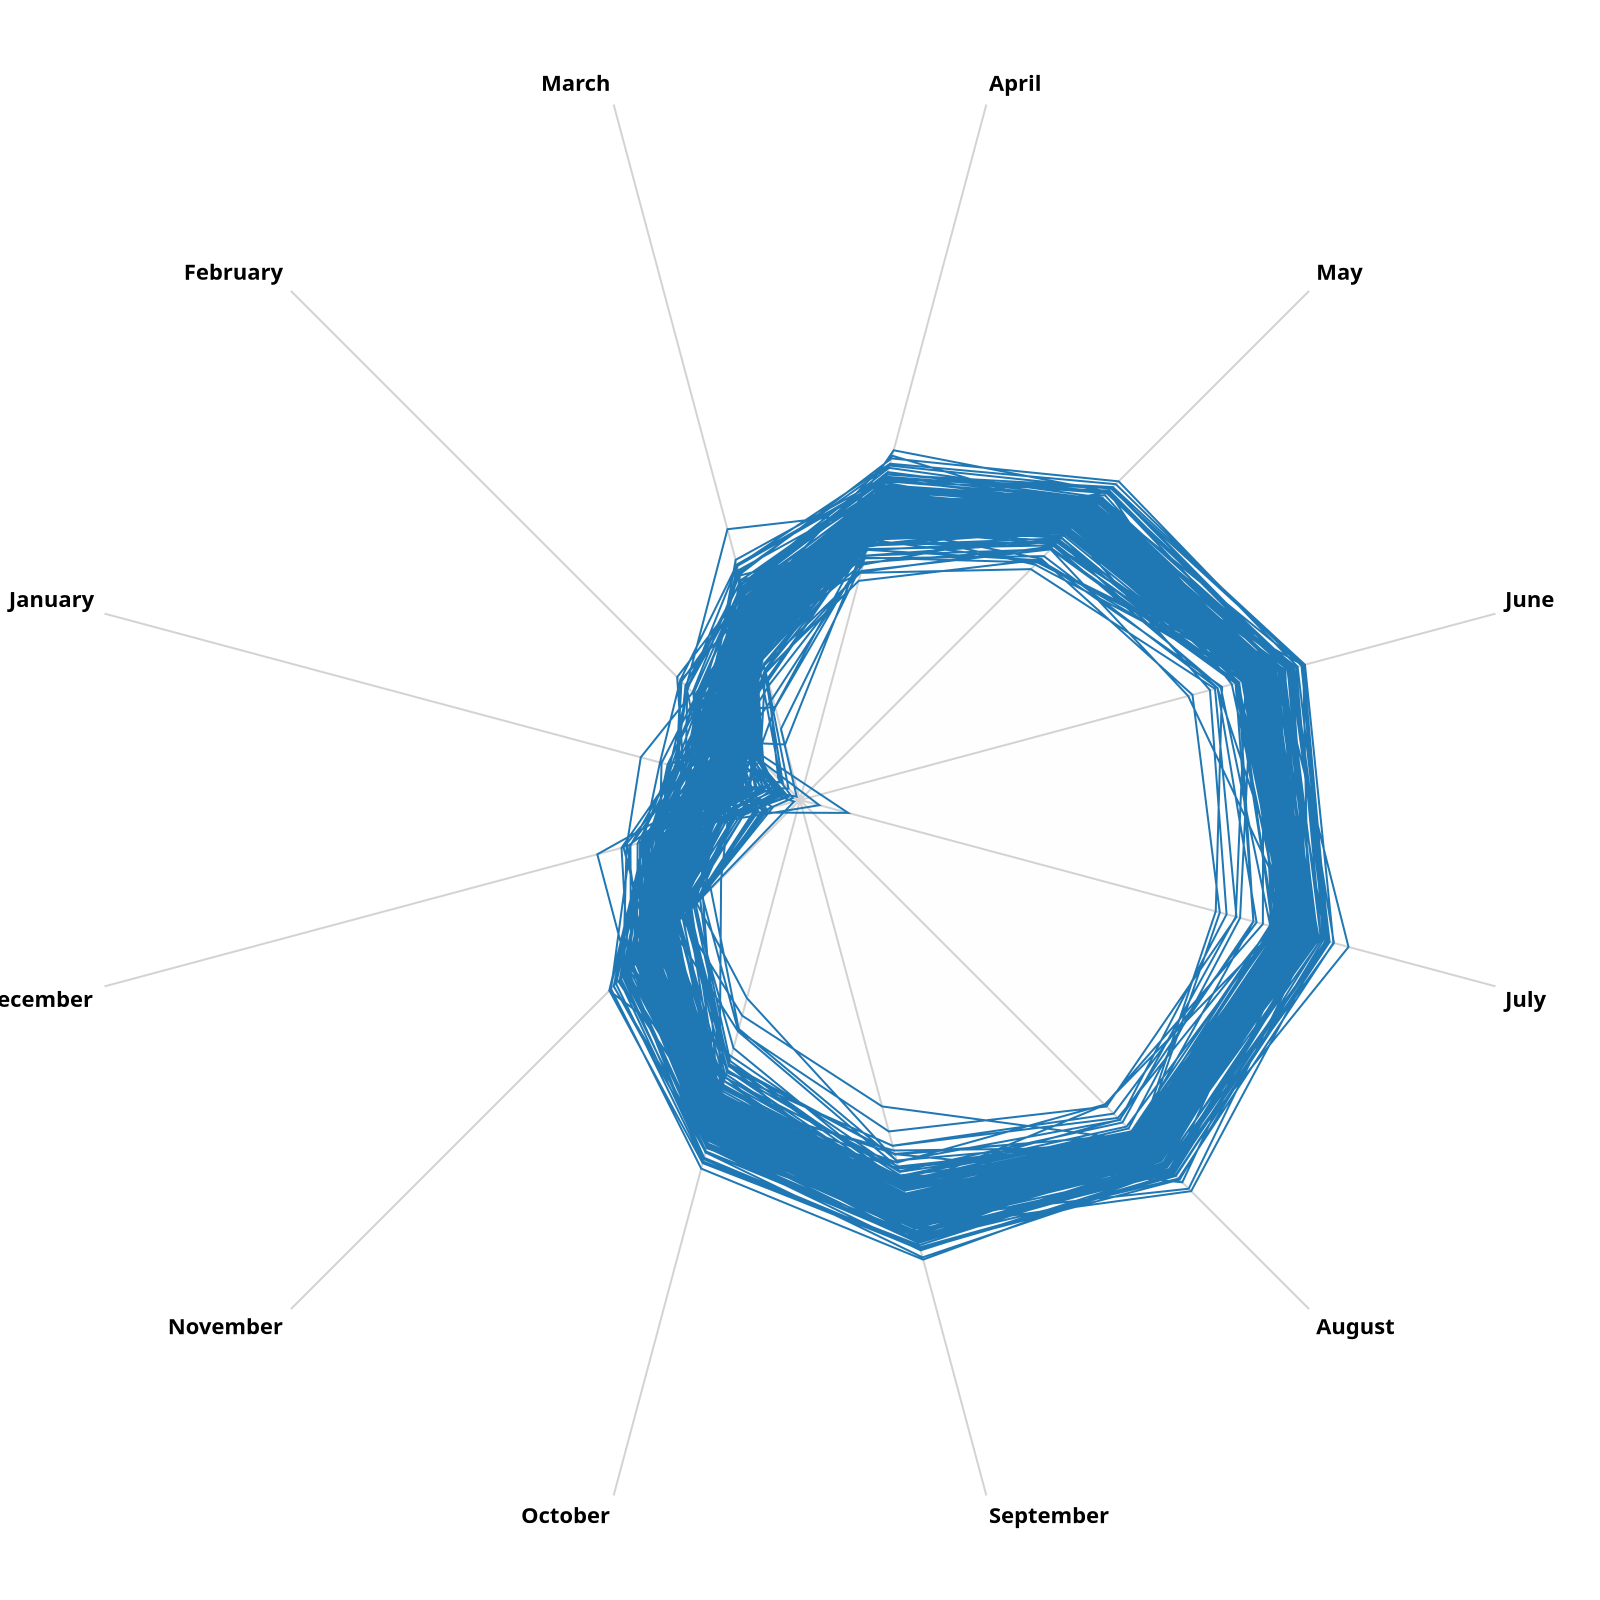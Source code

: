 {
    "$schema": "https://vega.github.io/schema/vega/v5.json",
    "description": "Climate Radar Chart with Year Slider and Transparent Background (Inspired by Ed Hawkins)",
    "width": 800,
    "height": 800,
    "padding": 40,
    "autosize": { "type": "none", "contains": "padding" },
  
    "signals": [
      { "name": "radius", "update": "width / 2" },
      { "name": "Year", "value": 2010, "bind": { "input": "range", "min": 1800, "max": 2015, "step": 5 } }
    ],
  
    "data": [
      {
        "name": "table",
        "values": [
            {"key": "January", "value": 2.815, "year": 1800},
            {"key": "February", "value": 3.634, "year": 1800},
            {"key": "March", "value": 4.452, "year": 1800},
            {"key": "April", "value": 9.125, "year": 1800},
            {"key": "May", "value": 11.097, "year": 1800},
            {"key": "June", "value": 13.606, "year": 1800},
            {"key": "July", "value": 13.763, "year": 1800},
            {"key": "August", "value": 13.619000000000002, "year": 1800},
            {"key": "September", "value": 10.795, "year": 1800},
            {"key": "October", "value": 9.469, "year": 1800},
            {"key": "November", "value": 5.572, "year": 1800},
            {"key": "December", "value": 3.864, "year": 1800},
            {"key": "January", "value": 2.6870000000000003, "year": 1801},
            {"key": "February", "value": 3.1489999999999996, "year": 1801},
            {"key": "March", "value": 6.455, "year": 1801},
            {"key": "April", "value": 7.404, "year": 1801},
            {"key": "May", "value": 12.123, "year": 1801},
            {"key": "June", "value": 12.536, "year": 1801},
            {"key": "July", "value": 14.675999999999998, "year": 1801},
            {"key": "August", "value": 13.187, "year": 1801},
            {"key": "September", "value": 11.462, "year": 1801},
            {"key": "October", "value": 9.099, "year": 1801},
            {"key": "November", "value": 5.72, "year": 1801},
            {"key": "December", "value": 4.5779999999999985, "year": 1801},
            {"key": "January", "value": 3.74, "year": 1802},
            {"key": "February", "value": 2.8280000000000003, "year": 1802},
            {"key": "March", "value": 5.2010000000000005, "year": 1802},
            {"key": "April", "value": 7.622999999999998, "year": 1802},
            {"key": "May", "value": 10.457, "year": 1802},
            {"key": "June", "value": 14.470999999999998, "year": 1802},
            {"key": "July", "value": 14.628, "year": 1802},
            {"key": "August", "value": 14.039, "year": 1802},
            {"key": "September", "value": 11.787999999999998, "year": 1802},
            {"key": "October", "value": 9.747, "year": 1802},
            {"key": "November", "value": 5.535, "year": 1802},
            {"key": "December", "value": 2.881, "year": 1802},
            {"key": "January", "value": 0.6019999999999999, "year": 1803},
            {"key": "February", "value": 1.443, "year": 1803},
            {"key": "March", "value": 4.875, "year": 1803},
            {"key": "April", "value": 9.291, "year": 1803},
            {"key": "May", "value": 11.795, "year": 1803},
            {"key": "June", "value": 13.821, "year": 1803},
            {"key": "July", "value": 15.106, "year": 1803},
            {"key": "August", "value": 15.366, "year": 1803},
            {"key": "September", "value": 12.33, "year": 1803},
            {"key": "October", "value": 9.119, "year": 1803},
            {"key": "November", "value": 5.961, "year": 1803},
            {"key": "December", "value": 2.327, "year": 1803},
            {"key": "January", "value": 2.4450000000000003, "year": 1804},
            {"key": "February", "value": 1.939, "year": 1804},
            {"key": "March", "value": 4.425, "year": 1804},
            {"key": "April", "value": 10.057, "year": 1804},
            {"key": "May", "value": 12.107, "year": 1804},
            {"key": "June", "value": 13.774, "year": 1804},
            {"key": "July", "value": 15.774, "year": 1804},
            {"key": "August", "value": 14.511, "year": 1804},
            {"key": "September", "value": 12.468, "year": 1804},
            {"key": "October", "value": 9.282, "year": 1804},
            {"key": "November", "value": 7.132000000000001, "year": 1804},
            {"key": "December", "value": 2.224, "year": 1804},
            {"key": "January", "value": 2.822, "year": 1805},
            {"key": "February", "value": 2.557, "year": 1805},
            {"key": "March", "value": 5.76, "year": 1805},
            {"key": "April", "value": 8.123, "year": 1805},
            {"key": "May", "value": 11.104, "year": 1805},
            {"key": "June", "value": 14.027, "year": 1805},
            {"key": "July", "value": 14.702, "year": 1805},
            {"key": "August", "value": 15.27, "year": 1805},
            {"key": "September", "value": 12.039, "year": 1805},
            {"key": "October", "value": 7.635999999999999, "year": 1805},
            {"key": "November", "value": 4.555, "year": 1805},
            {"key": "December", "value": 4.158, "year": 1805},
            {"key": "January", "value": 2.9170000000000003, "year": 1806},
            {"key": "February", "value": 2.937, "year": 1806},
            {"key": "March", "value": 4.691, "year": 1806},
            {"key": "April", "value": 8.032, "year": 1806},
            {"key": "May", "value": 11.503, "year": 1806},
            {"key": "June", "value": 12.418, "year": 1806},
            {"key": "July", "value": 13.923, "year": 1806},
            {"key": "August", "value": 14.593, "year": 1806},
            {"key": "September", "value": 12.549, "year": 1806},
            {"key": "October", "value": 8.426, "year": 1806},
            {"key": "November", "value": 5.231, "year": 1806},
            {"key": "December", "value": 3.989, "year": 1806},
            {"key": "January", "value": 1.0550000000000002, "year": 1807},
            {"key": "February", "value": 4.093999999999999, "year": 1807},
            {"key": "March", "value": 4.788, "year": 1807},
            {"key": "April", "value": 6.970999999999999, "year": 1807},
            {"key": "May", "value": 9.331, "year": 1807},
            {"key": "June", "value": 13.293, "year": 1807},
            {"key": "July", "value": 14.138, "year": 1807},
            {"key": "August", "value": 13.799, "year": 1807},
            {"key": "September", "value": 12.614999999999998, "year": 1807},
            {"key": "October", "value": 8.857000000000001, "year": 1807},
            {"key": "November", "value": 6.015, "year": 1807},
            {"key": "December", "value": 4.4209999999999985, "year": 1807},
            {"key": "January", "value": 1.131, "year": 1808},
            {"key": "February", "value": 2.142, "year": 1808},
            {"key": "March", "value": 4.361000000000001, "year": 1808},
            {"key": "April", "value": 7.481999999999998, "year": 1808},
            {"key": "May", "value": 9.357, "year": 1808},
            {"key": "June", "value": 13.428999999999998, "year": 1808},
            {"key": "July", "value": 14.491, "year": 1808},
            {"key": "August", "value": 13.047, "year": 1808},
            {"key": "September", "value": 12.711, "year": 1808},
            {"key": "October", "value": 7.971999999999999, "year": 1808},
            {"key": "November", "value": 4.5120000000000005, "year": 1808},
            {"key": "December", "value": 0.887, "year": 1808},
            {"key": "January", "value": 0.2080000000000001, "year": 1809},
            {"key": "February", "value": 0.8559999999999999, "year": 1809},
            {"key": "March", "value": 3.425, "year": 1809},
            {"key": "April", "value": 7.832999999999998, "year": 1809},
            {"key": "May", "value": 9.243, "year": 1809},
            {"key": "June", "value": 12.998, "year": 1809},
            {"key": "July", "value": 12.656, "year": 1809},
            {"key": "August", "value": 12.905, "year": 1809},
            {"key": "September", "value": 10.967, "year": 1809},
            {"key": "October", "value": 8.65, "year": 1809},
            {"key": "November", "value": 3.099, "year": 1809},
            {"key": "December", "value": 2.077, "year": 1809},
            {"key": "January", "value": 0.8880000000000001, "year": 1810},
            {"key": "February", "value": 2.391, "year": 1810},
            {"key": "March", "value": 5.013999999999999, "year": 1810},
            {"key": "April", "value": 6.533, "year": 1810},
            {"key": "May", "value": 9.069, "year": 1810},
            {"key": "June", "value": 11.934, "year": 1810},
            {"key": "July", "value": 12.550999999999998, "year": 1810},
            {"key": "August", "value": 12.041, "year": 1810},
            {"key": "September", "value": 9.532, "year": 1810},
            {"key": "October", "value": 6.632000000000001, "year": 1810},
            {"key": "November", "value": 3.827, "year": 1810},
            {"key": "December", "value": 2.66, "year": 1810},
            {"key": "January", "value": 1.374, "year": 1811},
            {"key": "February", "value": 0.4500000000000002, "year": 1811},
            {"key": "March", "value": 3.701, "year": 1811},
            {"key": "April", "value": 6.3020000000000005, "year": 1811},
            {"key": "May", "value": 9.443, "year": 1811},
            {"key": "June", "value": 12.137, "year": 1811},
            {"key": "July", "value": 11.956, "year": 1811},
            {"key": "August", "value": 13.326, "year": 1811},
            {"key": "September", "value": 10.368, "year": 1811},
            {"key": "October", "value": 6.58, "year": 1811},
            {"key": "November", "value": 3.503, "year": 1811},
            {"key": "December", "value": 3.174, "year": 1811},
            {"key": "January", "value": 0.977, "year": 1812},
            {"key": "February", "value": 0.1310000000000002, "year": 1812},
            {"key": "March", "value": 2.044, "year": 1812},
            {"key": "April", "value": 6.949999999999998, "year": 1812},
            {"key": "May", "value": 9.579999999999998, "year": 1812},
            {"key": "June", "value": 12.005, "year": 1812},
            {"key": "July", "value": 14.355, "year": 1812},
            {"key": "August", "value": 15.018, "year": 1812},
            {"key": "September", "value": 10.185, "year": 1812},
            {"key": "October", "value": 7.593, "year": 1812},
            {"key": "November", "value": 4.369, "year": 1812},
            {"key": "December", "value": 1.348, "year": 1812},
            {"key": "January", "value": -1.3849999999999998, "year": 1813},
            {"key": "February", "value": 2.258, "year": 1813},
            {"key": "March", "value": 1.596, "year": 1813},
            {"key": "April", "value": 8.181999999999999, "year": 1813},
            {"key": "May", "value": 11.367, "year": 1813},
            {"key": "June", "value": 13.242, "year": 1813},
            {"key": "July", "value": 14.521, "year": 1813},
            {"key": "August", "value": 13.097, "year": 1813},
            {"key": "September", "value": 12.339, "year": 1813},
            {"key": "October", "value": 8.666, "year": 1813},
            {"key": "November", "value": 6.825, "year": 1813},
            {"key": "December", "value": 2.171, "year": 1813},
            {"key": "January", "value": 1.5020000000000002, "year": 1814},
            {"key": "February", "value": 1.689, "year": 1814},
            {"key": "March", "value": 2.664, "year": 1814},
            {"key": "April", "value": 7.193, "year": 1814},
            {"key": "May", "value": 9.417, "year": 1814},
            {"key": "June", "value": 12.818, "year": 1814},
            {"key": "July", "value": 12.532, "year": 1814},
            {"key": "August", "value": 12.668, "year": 1814},
            {"key": "September", "value": 10.675999999999998, "year": 1814},
            {"key": "October", "value": 7.374, "year": 1814},
            {"key": "November", "value": 6.739, "year": 1814},
            {"key": "December", "value": 5.8290000000000015, "year": 1814},
            {"key": "January", "value": 2.051, "year": 1815},
            {"key": "February", "value": 2.273, "year": 1815},
            {"key": "March", "value": 3.663, "year": 1815},
            {"key": "April", "value": 6.587999999999999, "year": 1815},
            {"key": "May", "value": 9.845, "year": 1815},
            {"key": "June", "value": 11.162, "year": 1815},
            {"key": "July", "value": 14.394, "year": 1815},
            {"key": "August", "value": 13.209, "year": 1815},
            {"key": "September", "value": 11.151, "year": 1815},
            {"key": "October", "value": 7.1370000000000005, "year": 1815},
            {"key": "November", "value": 4.178, "year": 1815},
            {"key": "December", "value": 1.2209999999999996, "year": 1815},
            {"key": "January", "value": 2.737, "year": 1816},
            {"key": "February", "value": 0.6759999999999997, "year": 1816},
            {"key": "March", "value": 3.905, "year": 1816},
            {"key": "April", "value": 7.606, "year": 1816},
            {"key": "May", "value": 10.594, "year": 1816},
            {"key": "June", "value": 11.79, "year": 1816},
            {"key": "July", "value": 12.267, "year": 1816},
            {"key": "August", "value": 12.57, "year": 1816},
            {"key": "September", "value": 10.39, "year": 1816},
            {"key": "October", "value": 5.699, "year": 1816},
            {"key": "November", "value": 4.058, "year": 1816},
            {"key": "December", "value": 0.9580000000000002, "year": 1816},
            {"key": "January", "value": 1.54, "year": 1817},
            {"key": "February", "value": 3.649, "year": 1817},
            {"key": "March", "value": 4.569, "year": 1817},
            {"key": "April", "value": 7.8889999999999985, "year": 1817},
            {"key": "May", "value": 9.476, "year": 1817},
            {"key": "June", "value": 11.287, "year": 1817},
            {"key": "July", "value": 12.072, "year": 1817},
            {"key": "August", "value": 13.403, "year": 1817},
            {"key": "September", "value": 8.812000000000001, "year": 1817},
            {"key": "October", "value": 6.2029999999999985, "year": 1817},
            {"key": "November", "value": 4.638, "year": 1817},
            {"key": "December", "value": 0.1699999999999999, "year": 1817},
            {"key": "January", "value": 1.2040000000000002, "year": 1818},
            {"key": "February", "value": 0.7549999999999999, "year": 1818},
            {"key": "March", "value": 5.565, "year": 1818},
            {"key": "April", "value": 9.901, "year": 1818},
            {"key": "May", "value": 11.247, "year": 1818},
            {"key": "June", "value": 13.825, "year": 1818},
            {"key": "July", "value": 13.51, "year": 1818},
            {"key": "August", "value": 13.166, "year": 1818},
            {"key": "September", "value": 10.578, "year": 1818},
            {"key": "October", "value": 6.654, "year": 1818},
            {"key": "November", "value": 5.035, "year": 1818},
            {"key": "December", "value": 2.507, "year": 1818},
            {"key": "January", "value": 1.0140000000000002, "year": 1819},
            {"key": "February", "value": 2.286, "year": 1819},
            {"key": "March", "value": 2.931, "year": 1819},
            {"key": "April", "value": 7.029, "year": 1819},
            {"key": "May", "value": 9.851, "year": 1819},
            {"key": "June", "value": 12.526, "year": 1819},
            {"key": "July", "value": 13.038, "year": 1819},
            {"key": "August", "value": 12.557, "year": 1819},
            {"key": "September", "value": 10.893999999999998, "year": 1819},
            {"key": "October", "value": 9.312, "year": 1819},
            {"key": "November", "value": 5.15, "year": 1819},
            {"key": "December", "value": 1.842, "year": 1819},
            {"key": "January", "value": 1.236, "year": 1820},
            {"key": "February", "value": 2.145, "year": 1820},
            {"key": "March", "value": 4.618, "year": 1820},
            {"key": "April", "value": 8.7, "year": 1820},
            {"key": "May", "value": 11.62, "year": 1820},
            {"key": "June", "value": 13.323, "year": 1820},
            {"key": "July", "value": 13.311, "year": 1820},
            {"key": "August", "value": 11.978, "year": 1820},
            {"key": "September", "value": 11.16, "year": 1820},
            {"key": "October", "value": 7.587999999999999, "year": 1820},
            {"key": "November", "value": 4.4430000000000005, "year": 1820},
            {"key": "December", "value": 1.273, "year": 1820},
            {"key": "January", "value": 2.9989999999999997, "year": 1821},
            {"key": "February", "value": 3.758, "year": 1821},
            {"key": "March", "value": 5.462000000000001, "year": 1821},
            {"key": "April", "value": 7.738999999999999, "year": 1821},
            {"key": "May", "value": 11.3, "year": 1821},
            {"key": "June", "value": 12.608, "year": 1821},
            {"key": "July", "value": 13.039, "year": 1821},
            {"key": "August", "value": 13.145, "year": 1821},
            {"key": "September", "value": 10.178, "year": 1821},
            {"key": "October", "value": 8.535, "year": 1821},
            {"key": "November", "value": 5.601, "year": 1821},
            {"key": "December", "value": 2.717, "year": 1821},
            {"key": "January", "value": 2.759, "year": 1822},
            {"key": "February", "value": 4.465, "year": 1822},
            {"key": "March", "value": 7.787000000000001, "year": 1822},
            {"key": "April", "value": 8.277999999999999, "year": 1822},
            {"key": "May", "value": 10.486, "year": 1822},
            {"key": "June", "value": 13.067, "year": 1822},
            {"key": "July", "value": 14.212, "year": 1822},
            {"key": "August", "value": 13.215, "year": 1822},
            {"key": "September", "value": 10.695, "year": 1822},
            {"key": "October", "value": 7.773999999999999, "year": 1822},
            {"key": "November", "value": 4.501, "year": 1822},
            {"key": "December", "value": 1.0210000000000004, "year": 1822},
            {"key": "January", "value": 1.758, "year": 1823},
            {"key": "February", "value": 1.966, "year": 1823},
            {"key": "March", "value": 5.0680000000000005, "year": 1823},
            {"key": "April", "value": 7.664999999999999, "year": 1823},
            {"key": "May", "value": 10.563, "year": 1823},
            {"key": "June", "value": 13.958, "year": 1823},
            {"key": "July", "value": 14.197, "year": 1823},
            {"key": "August", "value": 13.13, "year": 1823},
            {"key": "September", "value": 10.198, "year": 1823},
            {"key": "October", "value": 7.641999999999999, "year": 1823},
            {"key": "November", "value": 4.508, "year": 1823},
            {"key": "December", "value": 1.971, "year": 1823},
            {"key": "January", "value": 2.651, "year": 1824},
            {"key": "February", "value": 2.679, "year": 1824},
            {"key": "March", "value": 5.357, "year": 1824},
            {"key": "April", "value": 8.375, "year": 1824},
            {"key": "May", "value": 11.132, "year": 1824},
            {"key": "June", "value": 13.427, "year": 1824},
            {"key": "July", "value": 14.83, "year": 1824},
            {"key": "August", "value": 13.437, "year": 1824},
            {"key": "September", "value": 11.528, "year": 1824},
            {"key": "October", "value": 8.197000000000001, "year": 1824},
            {"key": "November", "value": 5.877000000000001, "year": 1824},
            {"key": "December", "value": 5.0760000000000005, "year": 1824},
            {"key": "January", "value": 3.213, "year": 1825},
            {"key": "February", "value": 3.092, "year": 1825},
            {"key": "March", "value": 5.365, "year": 1825},
            {"key": "April", "value": 8.988, "year": 1825},
            {"key": "May", "value": 10.751, "year": 1825},
            {"key": "June", "value": 13.765, "year": 1825},
            {"key": "July", "value": 14.007, "year": 1825},
            {"key": "August", "value": 13.269, "year": 1825},
            {"key": "September", "value": 11.148, "year": 1825},
            {"key": "October", "value": 7.978999999999999, "year": 1825},
            {"key": "November", "value": 6.058, "year": 1825},
            {"key": "December", "value": 3.037, "year": 1825},
            {"key": "January", "value": 1.893, "year": 1826},
            {"key": "February", "value": 1.533, "year": 1826},
            {"key": "March", "value": 4.888, "year": 1826},
            {"key": "April", "value": 8.402999999999999, "year": 1826},
            {"key": "May", "value": 11.803999999999998, "year": 1826},
            {"key": "June", "value": 13.02, "year": 1826},
            {"key": "July", "value": 14.482, "year": 1826},
            {"key": "August", "value": 13.109000000000002, "year": 1826},
            {"key": "September", "value": 11.178, "year": 1826},
            {"key": "October", "value": 8.459, "year": 1826},
            {"key": "November", "value": 6.6339999999999995, "year": 1826},
            {"key": "December", "value": 4.876, "year": 1826},
            {"key": "January", "value": 3.593, "year": 1827},
            {"key": "February", "value": 4.415, "year": 1827},
            {"key": "March", "value": 6.141, "year": 1827},
            {"key": "April", "value": 9.428999999999998, "year": 1827},
            {"key": "May", "value": 11.807, "year": 1827},
            {"key": "June", "value": 13.548, "year": 1827},
            {"key": "July", "value": 14.684, "year": 1827},
            {"key": "August", "value": 13.694, "year": 1827},
            {"key": "September", "value": 10.883, "year": 1827},
            {"key": "October", "value": 8.51, "year": 1827},
            {"key": "November", "value": 6.279, "year": 1827},
            {"key": "December", "value": 2.722, "year": 1827},
            {"key": "January", "value": 0.5950000000000002, "year": 1828},
            {"key": "February", "value": 1.853, "year": 1828},
            {"key": "March", "value": 5.729, "year": 1828},
            {"key": "April", "value": 8.737, "year": 1828},
            {"key": "May", "value": 11.281, "year": 1828},
            {"key": "June", "value": 14.124, "year": 1828},
            {"key": "July", "value": 14.384, "year": 1828},
            {"key": "August", "value": 13.635, "year": 1828},
            {"key": "September", "value": 10.079999999999998, "year": 1828},
            {"key": "October", "value": 8.655999999999999, "year": 1828},
            {"key": "November", "value": 5.957000000000001, "year": 1828},
            {"key": "December", "value": 2.9530000000000003, "year": 1828},
            {"key": "January", "value": 2.032, "year": 1829},
            {"key": "February", "value": 1.715, "year": 1829},
            {"key": "March", "value": 5.061, "year": 1829},
            {"key": "April", "value": 7.814999999999999, "year": 1829},
            {"key": "May", "value": 11.336, "year": 1829},
            {"key": "June", "value": 12.86, "year": 1829},
            {"key": "July", "value": 14.225, "year": 1829},
            {"key": "August", "value": 13.399, "year": 1829},
            {"key": "September", "value": 10.598, "year": 1829},
            {"key": "October", "value": 8.806000000000001, "year": 1829},
            {"key": "November", "value": 5.003, "year": 1829},
            {"key": "December", "value": 2.452, "year": 1829},
            {"key": "January", "value": 2.9570000000000003, "year": 1830},
            {"key": "February", "value": 4.085, "year": 1830},
            {"key": "March", "value": 4.4540000000000015, "year": 1830},
            {"key": "April", "value": 8.841000000000001, "year": 1830},
            {"key": "May", "value": 10.202, "year": 1830},
            {"key": "June", "value": 12.827, "year": 1830},
            {"key": "July", "value": 14.942, "year": 1830},
            {"key": "August", "value": 13.386, "year": 1830},
            {"key": "September", "value": 10.54, "year": 1830},
            {"key": "October", "value": 7.9929999999999986, "year": 1830},
            {"key": "November", "value": 7.492999999999999, "year": 1830},
            {"key": "December", "value": 4.481, "year": 1830},
            {"key": "January", "value": 2.182, "year": 1831},
            {"key": "February", "value": 2.479, "year": 1831},
            {"key": "March", "value": 4.558, "year": 1831},
            {"key": "April", "value": 7.731, "year": 1831},
            {"key": "May", "value": 10.994000000000002, "year": 1831},
            {"key": "June", "value": 13.203, "year": 1831},
            {"key": "July", "value": 13.58, "year": 1831},
            {"key": "August", "value": 12.49, "year": 1831},
            {"key": "September", "value": 9.946, "year": 1831},
            {"key": "October", "value": 7.83, "year": 1831},
            {"key": "November", "value": 4.412, "year": 1831},
            {"key": "December", "value": 2.265, "year": 1831},
            {"key": "January", "value": 1.717, "year": 1832},
            {"key": "February", "value": 1.833, "year": 1832},
            {"key": "March", "value": 4.65, "year": 1832},
            {"key": "April", "value": 8.059, "year": 1832},
            {"key": "May", "value": 10.489, "year": 1832},
            {"key": "June", "value": 12.857, "year": 1832},
            {"key": "July", "value": 13.727, "year": 1832},
            {"key": "August", "value": 11.966, "year": 1832},
            {"key": "September", "value": 10.425999999999998, "year": 1832},
            {"key": "October", "value": 8.634, "year": 1832},
            {"key": "November", "value": 4.2620000000000005, "year": 1832},
            {"key": "December", "value": 0.7819999999999996, "year": 1832},
            {"key": "January", "value": 2.006, "year": 1833},
            {"key": "February", "value": 2.815, "year": 1833},
            {"key": "March", "value": 4.521, "year": 1833},
            {"key": "April", "value": 7.869, "year": 1833},
            {"key": "May", "value": 10.581, "year": 1833},
            {"key": "June", "value": 13.049, "year": 1833},
            {"key": "July", "value": 13.803, "year": 1833},
            {"key": "August", "value": 13.222, "year": 1833},
            {"key": "September", "value": 11.236, "year": 1833},
            {"key": "October", "value": 7.899999999999999, "year": 1833},
            {"key": "November", "value": 6.596, "year": 1833},
            {"key": "December", "value": 2.5580000000000003, "year": 1833},
            {"key": "January", "value": 0.3340000000000001, "year": 1834},
            {"key": "February", "value": 2.329, "year": 1834},
            {"key": "March", "value": 5.736000000000001, "year": 1834},
            {"key": "April", "value": 8.084999999999999, "year": 1834},
            {"key": "May", "value": 11.234000000000002, "year": 1834},
            {"key": "June", "value": 12.799, "year": 1834},
            {"key": "July", "value": 14.197, "year": 1834},
            {"key": "August", "value": 13.412, "year": 1834},
            {"key": "September", "value": 11.571, "year": 1834},
            {"key": "October", "value": 8.616999999999999, "year": 1834},
            {"key": "November", "value": 6.355, "year": 1834},
            {"key": "December", "value": 3.092, "year": 1834},
            {"key": "January", "value": 2.551, "year": 1835},
            {"key": "February", "value": 2.967, "year": 1835},
            {"key": "March", "value": 4.507, "year": 1835},
            {"key": "April", "value": 7.768999999999999, "year": 1835},
            {"key": "May", "value": 10.171, "year": 1835},
            {"key": "June", "value": 12.007, "year": 1835},
            {"key": "July", "value": 13.129, "year": 1835},
            {"key": "August", "value": 12.322, "year": 1835},
            {"key": "September", "value": 9.942, "year": 1835},
            {"key": "October", "value": 7.834999999999999, "year": 1835},
            {"key": "November", "value": 4.312, "year": 1835},
            {"key": "December", "value": 1.198, "year": 1835},
            {"key": "January", "value": 1.67, "year": 1836},
            {"key": "February", "value": 2.371, "year": 1836},
            {"key": "March", "value": 5.4479999999999995, "year": 1836},
            {"key": "April", "value": 7.314999999999999, "year": 1836},
            {"key": "May", "value": 10.279000000000002, "year": 1836},
            {"key": "June", "value": 12.549, "year": 1836},
            {"key": "July", "value": 13.646, "year": 1836},
            {"key": "August", "value": 12.83, "year": 1836},
            {"key": "September", "value": 10.812, "year": 1836},
            {"key": "October", "value": 8.756, "year": 1836},
            {"key": "November", "value": 3.814, "year": 1836},
            {"key": "December", "value": 2.86, "year": 1836},
            {"key": "January", "value": 1.94, "year": 1837},
            {"key": "February", "value": 2.619, "year": 1837},
            {"key": "March", "value": 3.865, "year": 1837},
            {"key": "April", "value": 6.555999999999999, "year": 1837},
            {"key": "May", "value": 9.973, "year": 1837},
            {"key": "June", "value": 12.099, "year": 1837},
            {"key": "July", "value": 13.526, "year": 1837},
            {"key": "August", "value": 13.018, "year": 1837},
            {"key": "September", "value": 10.805, "year": 1837},
            {"key": "October", "value": 7.653, "year": 1837},
            {"key": "November", "value": 4.1690000000000005, "year": 1837},
            {"key": "December", "value": 2.285, "year": 1837},
            {"key": "January", "value": -0.5569999999999999, "year": 1838},
            {"key": "February", "value": 1.5630000000000002, "year": 1838},
            {"key": "March", "value": 3.723, "year": 1838},
            {"key": "April", "value": 7.382999999999999, "year": 1838},
            {"key": "May", "value": 9.985, "year": 1838},
            {"key": "June", "value": 12.742, "year": 1838},
            {"key": "July", "value": 14.367, "year": 1838},
            {"key": "August", "value": 13.568, "year": 1838},
            {"key": "September", "value": 11.106, "year": 1838},
            {"key": "October", "value": 8.526, "year": 1838},
            {"key": "November", "value": 5.16, "year": 1838},
            {"key": "December", "value": 2.613, "year": 1838},
            {"key": "January", "value": 2.156, "year": 1839},
            {"key": "February", "value": 3.482, "year": 1839},
            {"key": "March", "value": 2.673, "year": 1839},
            {"key": "April", "value": 7.891999999999999, "year": 1839},
            {"key": "May", "value": 10.289, "year": 1839},
            {"key": "June", "value": 12.548, "year": 1839},
            {"key": "July", "value": 14.411, "year": 1839},
            {"key": "August", "value": 14.07, "year": 1839},
            {"key": "September", "value": 10.853, "year": 1839},
            {"key": "October", "value": 8.219, "year": 1839},
            {"key": "November", "value": 3.92, "year": 1839},
            {"key": "December", "value": 1.0739999999999998, "year": 1839},
            {"key": "January", "value": 2.5610000000000004, "year": 1840},
            {"key": "February", "value": 2.1020000000000003, "year": 1840},
            {"key": "March", "value": 4.04, "year": 1840},
            {"key": "April", "value": 7.943, "year": 1840},
            {"key": "May", "value": 11.173, "year": 1840},
            {"key": "June", "value": 13.411, "year": 1840},
            {"key": "July", "value": 14.714, "year": 1840},
            {"key": "August", "value": 13.086, "year": 1840},
            {"key": "September", "value": 11.01, "year": 1840},
            {"key": "October", "value": 7.505, "year": 1840},
            {"key": "November", "value": 4.101, "year": 1840},
            {"key": "December", "value": 1.909, "year": 1840},
            {"key": "January", "value": 0.6490000000000002, "year": 1841},
            {"key": "February", "value": 2.468, "year": 1841},
            {"key": "March", "value": 3.307, "year": 1841},
            {"key": "April", "value": 6.77, "year": 1841},
            {"key": "May", "value": 10.764, "year": 1841},
            {"key": "June", "value": 13.062, "year": 1841},
            {"key": "July", "value": 14.552, "year": 1841},
            {"key": "August", "value": 13.708, "year": 1841},
            {"key": "September", "value": 10.921, "year": 1841},
            {"key": "October", "value": 8.764999999999999, "year": 1841},
            {"key": "November", "value": 4.744, "year": 1841},
            {"key": "December", "value": 2.548, "year": 1841},
            {"key": "January", "value": 1.636, "year": 1842},
            {"key": "February", "value": 2.787, "year": 1842},
            {"key": "March", "value": 5.75, "year": 1842},
            {"key": "April", "value": 8.309999999999999, "year": 1842},
            {"key": "May", "value": 10.535, "year": 1842},
            {"key": "June", "value": 12.629, "year": 1842},
            {"key": "July", "value": 13.584, "year": 1842},
            {"key": "August", "value": 13.241, "year": 1842},
            {"key": "September", "value": 10.94, "year": 1842},
            {"key": "October", "value": 8.307, "year": 1842},
            {"key": "November", "value": 4.824, "year": 1842},
            {"key": "December", "value": 3.73, "year": 1842},
            {"key": "January", "value": 2.974, "year": 1843},
            {"key": "February", "value": 3.92, "year": 1843},
            {"key": "March", "value": 4.744, "year": 1843},
            {"key": "April", "value": 7.829999999999999, "year": 1843},
            {"key": "May", "value": 10.04, "year": 1843},
            {"key": "June", "value": 12.53, "year": 1843},
            {"key": "July", "value": 13.991, "year": 1843},
            {"key": "August", "value": 13.295, "year": 1843},
            {"key": "September", "value": 11.326, "year": 1843},
            {"key": "October", "value": 8.722000000000001, "year": 1843},
            {"key": "November", "value": 4.947, "year": 1843},
            {"key": "December", "value": 3.765, "year": 1843},
            {"key": "January", "value": 1.868, "year": 1844},
            {"key": "February", "value": 2.0380000000000003, "year": 1844},
            {"key": "March", "value": 4.734, "year": 1844},
            {"key": "April", "value": 7.3889999999999985, "year": 1844},
            {"key": "May", "value": 10.109, "year": 1844},
            {"key": "June", "value": 12.84, "year": 1844},
            {"key": "July", "value": 13.921, "year": 1844},
            {"key": "August", "value": 13.046, "year": 1844},
            {"key": "September", "value": 10.819, "year": 1844},
            {"key": "October", "value": 8.7, "year": 1844},
            {"key": "November", "value": 4.401, "year": 1844},
            {"key": "December", "value": 1.891, "year": 1844},
            {"key": "January", "value": 2.661, "year": 1845},
            {"key": "February", "value": 1.6269999999999998, "year": 1845},
            {"key": "March", "value": 4.651, "year": 1845},
            {"key": "April", "value": 8.158, "year": 1845},
            {"key": "May", "value": 10.433, "year": 1845},
            {"key": "June", "value": 12.863, "year": 1845},
            {"key": "July", "value": 14.319, "year": 1845},
            {"key": "August", "value": 13.556, "year": 1845},
            {"key": "September", "value": 11.234000000000002, "year": 1845},
            {"key": "October", "value": 7.781999999999999, "year": 1845},
            {"key": "November", "value": 5.194, "year": 1845},
            {"key": "December", "value": 1.7359999999999998, "year": 1845},
            {"key": "January", "value": 3.213, "year": 1846},
            {"key": "February", "value": 3.3760000000000003, "year": 1846},
            {"key": "March", "value": 6.314, "year": 1846},
            {"key": "April", "value": 7.472999999999999, "year": 1846},
            {"key": "May", "value": 10.896, "year": 1846},
            {"key": "June", "value": 13.53, "year": 1846},
            {"key": "July", "value": 14.923, "year": 1846},
            {"key": "August", "value": 14.121, "year": 1846},
            {"key": "September", "value": 11.738, "year": 1846},
            {"key": "October", "value": 8.229, "year": 1846},
            {"key": "November", "value": 5.0440000000000005, "year": 1846},
            {"key": "December", "value": 3.776, "year": 1846},
            {"key": "January", "value": 2.753, "year": 1847},
            {"key": "February", "value": 3.602, "year": 1847},
            {"key": "March", "value": 4.046, "year": 1847},
            {"key": "April", "value": 7.979999999999999, "year": 1847},
            {"key": "May", "value": 10.622, "year": 1847},
            {"key": "June", "value": 12.828, "year": 1847},
            {"key": "July", "value": 14.25, "year": 1847},
            {"key": "August", "value": 13.414, "year": 1847},
            {"key": "September", "value": 11.619000000000002, "year": 1847},
            {"key": "October", "value": 8.618, "year": 1847},
            {"key": "November", "value": 5.574, "year": 1847},
            {"key": "December", "value": 1.7259999999999998, "year": 1847},
            {"key": "January", "value": 0.5100000000000002, "year": 1848},
            {"key": "February", "value": 3.726, "year": 1848},
            {"key": "March", "value": 4.806, "year": 1848},
            {"key": "April", "value": 8.11, "year": 1848},
            {"key": "May", "value": 10.579999999999998, "year": 1848},
            {"key": "June", "value": 13.247, "year": 1848},
            {"key": "July", "value": 14.466, "year": 1848},
            {"key": "August", "value": 13.268, "year": 1848},
            {"key": "September", "value": 10.997, "year": 1848},
            {"key": "October", "value": 8.655, "year": 1848},
            {"key": "November", "value": 5.29, "year": 1848},
            {"key": "December", "value": 2.099, "year": 1848},
            {"key": "January", "value": 1.941, "year": 1849},
            {"key": "February", "value": 2.638, "year": 1849},
            {"key": "March", "value": 5.3020000000000005, "year": 1849},
            {"key": "April", "value": 7.028, "year": 1849},
            {"key": "May", "value": 10.159, "year": 1849},
            {"key": "June", "value": 13.0, "year": 1849},
            {"key": "July", "value": 14.458, "year": 1849},
            {"key": "August", "value": 13.603, "year": 1849},
            {"key": "September", "value": 11.093, "year": 1849},
            {"key": "October", "value": 8.889999999999997, "year": 1849},
            {"key": "November", "value": 5.7780000000000005, "year": 1849},
            {"key": "December", "value": 1.923, "year": 1849},
            {"key": "January", "value": 0.7490000000000001, "year": 1850},
            {"key": "February", "value": 3.071, "year": 1850},
            {"key": "March", "value": 4.954, "year": 1850},
            {"key": "April", "value": 7.217, "year": 1850},
            {"key": "May", "value": 10.004, "year": 1850},
            {"key": "June", "value": 13.15, "year": 1850},
            {"key": "July", "value": 14.492, "year": 1850},
            {"key": "August", "value": 14.039, "year": 1850},
            {"key": "September", "value": 11.505, "year": 1850},
            {"key": "October", "value": 8.091000000000001, "year": 1850},
            {"key": "November", "value": 4.7330000000000005, "year": 1850},
            {"key": "December", "value": 2.803, "year": 1850},
            {"key": "January", "value": 2.431, "year": 1851},
            {"key": "February", "value": 2.508, "year": 1851},
            {"key": "March", "value": 4.192, "year": 1851},
            {"key": "April", "value": 7.286999999999999, "year": 1851},
            {"key": "May", "value": 11.113, "year": 1851},
            {"key": "June", "value": 13.418, "year": 1851},
            {"key": "July", "value": 14.531, "year": 1851},
            {"key": "August", "value": 13.751, "year": 1851},
            {"key": "September", "value": 11.677, "year": 1851},
            {"key": "October", "value": 9.122, "year": 1851},
            {"key": "November", "value": 4.973, "year": 1851},
            {"key": "December", "value": 3.14, "year": 1851},
            {"key": "January", "value": 2.3760000000000003, "year": 1852},
            {"key": "February", "value": 2.54, "year": 1852},
            {"key": "March", "value": 3.884, "year": 1852},
            {"key": "April", "value": 7.486999999999999, "year": 1852},
            {"key": "May", "value": 11.169, "year": 1852},
            {"key": "June", "value": 13.164, "year": 1852},
            {"key": "July", "value": 14.512, "year": 1852},
            {"key": "August", "value": 13.304, "year": 1852},
            {"key": "September", "value": 11.478, "year": 1852},
            {"key": "October", "value": 8.91, "year": 1852},
            {"key": "November", "value": 4.593, "year": 1852},
            {"key": "December", "value": 3.785, "year": 1852},
            {"key": "January", "value": 1.786, "year": 1853},
            {"key": "February", "value": 2.228, "year": 1853},
            {"key": "March", "value": 4.078, "year": 1853},
            {"key": "April", "value": 7.540999999999999, "year": 1853},
            {"key": "May", "value": 10.975, "year": 1853},
            {"key": "June", "value": 13.41, "year": 1853},
            {"key": "July", "value": 14.645, "year": 1853},
            {"key": "August", "value": 13.953, "year": 1853},
            {"key": "September", "value": 11.71, "year": 1853},
            {"key": "October", "value": 8.535, "year": 1853},
            {"key": "November", "value": 4.783, "year": 1853},
            {"key": "December", "value": 2.858, "year": 1853},
            {"key": "January", "value": 1.281, "year": 1854},
            {"key": "February", "value": 1.941, "year": 1854},
            {"key": "March", "value": 4.698, "year": 1854},
            {"key": "April", "value": 7.622000000000001, "year": 1854},
            {"key": "May", "value": 11.095, "year": 1854},
            {"key": "June", "value": 12.829, "year": 1854},
            {"key": "July", "value": 14.692, "year": 1854},
            {"key": "August", "value": 13.889, "year": 1854},
            {"key": "September", "value": 11.514, "year": 1854},
            {"key": "October", "value": 9.763, "year": 1854},
            {"key": "November", "value": 5.745, "year": 1854},
            {"key": "December", "value": 3.457, "year": 1854},
            {"key": "January", "value": 2.522, "year": 1855},
            {"key": "February", "value": 2.982, "year": 1855},
            {"key": "March", "value": 4.617, "year": 1855},
            {"key": "April", "value": 8.58, "year": 1855},
            {"key": "May", "value": 11.186, "year": 1855},
            {"key": "June", "value": 12.984000000000002, "year": 1855},
            {"key": "July", "value": 13.925999999999998, "year": 1855},
            {"key": "August", "value": 13.547, "year": 1855},
            {"key": "September", "value": 11.140999999999998, "year": 1855},
            {"key": "October", "value": 8.443999999999999, "year": 1855},
            {"key": "November", "value": 5.186, "year": 1855},
            {"key": "December", "value": 2.214, "year": 1855},
            {"key": "January", "value": 2.76, "year": 1856},
            {"key": "February", "value": 2.226, "year": 1856},
            {"key": "March", "value": 4.372, "year": 1856},
            {"key": "April", "value": 7.750999999999999, "year": 1856},
            {"key": "May", "value": 10.53, "year": 1856},
            {"key": "June", "value": 13.496, "year": 1856},
            {"key": "July", "value": 14.019, "year": 1856},
            {"key": "August", "value": 13.021, "year": 1856},
            {"key": "September", "value": 10.948, "year": 1856},
            {"key": "October", "value": 8.087, "year": 1856},
            {"key": "November", "value": 5.36, "year": 1856},
            {"key": "December", "value": 3.381, "year": 1856},
            {"key": "January", "value": 1.821, "year": 1857},
            {"key": "February", "value": 2.481, "year": 1857},
            {"key": "March", "value": 4.312, "year": 1857},
            {"key": "April", "value": 6.826999999999999, "year": 1857},
            {"key": "May", "value": 9.885, "year": 1857},
            {"key": "June", "value": 12.611, "year": 1857},
            {"key": "July", "value": 13.953, "year": 1857},
            {"key": "August", "value": 13.203, "year": 1857},
            {"key": "September", "value": 11.056, "year": 1857},
            {"key": "October", "value": 8.198, "year": 1857},
            {"key": "November", "value": 5.236000000000001, "year": 1857},
            {"key": "December", "value": 3.515, "year": 1857},
            {"key": "January", "value": 2.739, "year": 1858},
            {"key": "February", "value": 2.2840000000000003, "year": 1858},
            {"key": "March", "value": 4.834, "year": 1858},
            {"key": "April", "value": 8.25, "year": 1858},
            {"key": "May", "value": 10.851, "year": 1858},
            {"key": "June", "value": 12.956, "year": 1858},
            {"key": "July", "value": 13.677, "year": 1858},
            {"key": "August", "value": 13.22, "year": 1858},
            {"key": "September", "value": 11.148, "year": 1858},
            {"key": "October", "value": 8.809999999999997, "year": 1858},
            {"key": "November", "value": 5.99, "year": 1858},
            {"key": "December", "value": 2.444, "year": 1858},
            {"key": "January", "value": 2.015, "year": 1859},
            {"key": "February", "value": 2.611, "year": 1859},
            {"key": "March", "value": 5.023, "year": 1859},
            {"key": "April", "value": 8.542, "year": 1859},
            {"key": "May", "value": 11.456, "year": 1859},
            {"key": "June", "value": 13.142, "year": 1859},
            {"key": "July", "value": 13.827, "year": 1859},
            {"key": "August", "value": 13.217, "year": 1859},
            {"key": "September", "value": 11.079999999999998, "year": 1859},
            {"key": "October", "value": 8.834, "year": 1859},
            {"key": "November", "value": 5.912000000000001, "year": 1859},
            {"key": "December", "value": 3.365, "year": 1859},
            {"key": "January", "value": 2.077, "year": 1860},
            {"key": "February", "value": 2.6319999999999997, "year": 1860},
            {"key": "March", "value": 3.494, "year": 1860},
            {"key": "April", "value": 7.76, "year": 1860},
            {"key": "May", "value": 11.062, "year": 1860},
            {"key": "June", "value": 13.271999999999998, "year": 1860},
            {"key": "July", "value": 14.203, "year": 1860},
            {"key": "August", "value": 13.765, "year": 1860},
            {"key": "September", "value": 11.892, "year": 1860},
            {"key": "October", "value": 8.712, "year": 1860},
            {"key": "November", "value": 5.027, "year": 1860},
            {"key": "December", "value": 1.634, "year": 1860},
            {"key": "January", "value": 0.4040000000000004, "year": 1861},
            {"key": "February", "value": 2.137, "year": 1861},
            {"key": "March", "value": 4.489, "year": 1861},
            {"key": "April", "value": 7.486999999999999, "year": 1861},
            {"key": "May", "value": 10.515999999999998, "year": 1861},
            {"key": "June", "value": 13.017, "year": 1861},
            {"key": "July", "value": 13.967, "year": 1861},
            {"key": "August", "value": 13.656, "year": 1861},
            {"key": "September", "value": 11.409, "year": 1861},
            {"key": "October", "value": 8.475, "year": 1861},
            {"key": "November", "value": 5.707000000000001, "year": 1861},
            {"key": "December", "value": 2.8939999999999997, "year": 1861},
            {"key": "January", "value": 0.685, "year": 1862},
            {"key": "February", "value": 1.769, "year": 1862},
            {"key": "March", "value": 4.485, "year": 1862},
            {"key": "April", "value": 7.322999999999999, "year": 1862},
            {"key": "May", "value": 10.739, "year": 1862},
            {"key": "June", "value": 12.86, "year": 1862},
            {"key": "July", "value": 13.928, "year": 1862},
            {"key": "August", "value": 13.188, "year": 1862},
            {"key": "September", "value": 11.028, "year": 1862},
            {"key": "October", "value": 8.283, "year": 1862},
            {"key": "November", "value": 4.792, "year": 1862},
            {"key": "December", "value": 1.6230000000000002, "year": 1862},
            {"key": "January", "value": 3.0340000000000003, "year": 1863},
            {"key": "February", "value": 3.253, "year": 1863},
            {"key": "March", "value": 4.6819999999999995, "year": 1863},
            {"key": "April", "value": 7.930999999999999, "year": 1863},
            {"key": "May", "value": 11.081, "year": 1863},
            {"key": "June", "value": 12.794, "year": 1863},
            {"key": "July", "value": 13.765, "year": 1863},
            {"key": "August", "value": 13.294, "year": 1863},
            {"key": "September", "value": 11.23, "year": 1863},
            {"key": "October", "value": 8.235, "year": 1863},
            {"key": "November", "value": 5.392, "year": 1863},
            {"key": "December", "value": 2.651, "year": 1863},
            {"key": "January", "value": 1.551, "year": 1864},
            {"key": "February", "value": 2.506, "year": 1864},
            {"key": "March", "value": 4.651, "year": 1864},
            {"key": "April", "value": 7.515, "year": 1864},
            {"key": "May", "value": 10.956, "year": 1864},
            {"key": "June", "value": 13.365, "year": 1864},
            {"key": "July", "value": 14.162, "year": 1864},
            {"key": "August", "value": 13.434, "year": 1864},
            {"key": "September", "value": 11.37, "year": 1864},
            {"key": "October", "value": 8.795, "year": 1864},
            {"key": "November", "value": 5.232, "year": 1864},
            {"key": "December", "value": 2.266, "year": 1864},
            {"key": "January", "value": 2.975, "year": 1865},
            {"key": "February", "value": 2.1519999999999997, "year": 1865},
            {"key": "March", "value": 4.039, "year": 1865},
            {"key": "April", "value": 7.313999999999999, "year": 1865},
            {"key": "May", "value": 10.917, "year": 1865},
            {"key": "June", "value": 13.214, "year": 1865},
            {"key": "July", "value": 14.22, "year": 1865},
            {"key": "August", "value": 13.58, "year": 1865},
            {"key": "September", "value": 11.797, "year": 1865},
            {"key": "October", "value": 9.136, "year": 1865},
            {"key": "November", "value": 6.144, "year": 1865},
            {"key": "December", "value": 2.6460000000000004, "year": 1865},
            {"key": "January", "value": 2.932, "year": 1866},
            {"key": "February", "value": 2.274, "year": 1866},
            {"key": "March", "value": 4.421, "year": 1866},
            {"key": "April", "value": 7.914, "year": 1866},
            {"key": "May", "value": 10.898, "year": 1866},
            {"key": "June", "value": 12.853, "year": 1866},
            {"key": "July", "value": 14.602, "year": 1866},
            {"key": "August", "value": 13.532, "year": 1866},
            {"key": "September", "value": 11.527, "year": 1866},
            {"key": "October", "value": 8.506, "year": 1866},
            {"key": "November", "value": 5.8950000000000005, "year": 1866},
            {"key": "December", "value": 4.152, "year": 1866},
            {"key": "January", "value": 2.482, "year": 1867},
            {"key": "February", "value": 2.664, "year": 1867},
            {"key": "March", "value": 4.4540000000000015, "year": 1867},
            {"key": "April", "value": 8.258, "year": 1867},
            {"key": "May", "value": 10.495, "year": 1867},
            {"key": "June", "value": 13.303, "year": 1867},
            {"key": "July", "value": 14.223, "year": 1867},
            {"key": "August", "value": 13.505999999999998, "year": 1867},
            {"key": "September", "value": 11.763, "year": 1867},
            {"key": "October", "value": 9.212, "year": 1867},
            {"key": "November", "value": 6.939, "year": 1867},
            {"key": "December", "value": 3.937, "year": 1867},
            {"key": "January", "value": 1.834, "year": 1868},
            {"key": "February", "value": 2.039, "year": 1868},
            {"key": "March", "value": 4.538, "year": 1868},
            {"key": "April", "value": 8.183, "year": 1868},
            {"key": "May", "value": 11.308, "year": 1868},
            {"key": "June", "value": 13.162, "year": 1868},
            {"key": "July", "value": 14.514, "year": 1868},
            {"key": "August", "value": 13.744000000000002, "year": 1868},
            {"key": "September", "value": 11.669, "year": 1868},
            {"key": "October", "value": 9.448, "year": 1868},
            {"key": "November", "value": 5.192, "year": 1868},
            {"key": "December", "value": 3.344, "year": 1868},
            {"key": "January", "value": 2.115, "year": 1869},
            {"key": "February", "value": 3.864, "year": 1869},
            {"key": "March", "value": 4.3740000000000006, "year": 1869},
            {"key": "April", "value": 7.9209999999999985, "year": 1869},
            {"key": "May", "value": 11.295, "year": 1869},
            {"key": "June", "value": 13.537, "year": 1869},
            {"key": "July", "value": 14.337, "year": 1869},
            {"key": "August", "value": 14.01, "year": 1869},
            {"key": "September", "value": 12.247, "year": 1869},
            {"key": "October", "value": 9.006, "year": 1869},
            {"key": "November", "value": 5.773, "year": 1869},
            {"key": "December", "value": 2.7060000000000004, "year": 1869},
            {"key": "January", "value": 2.082, "year": 1870},
            {"key": "February", "value": 2.1340000000000003, "year": 1870},
            {"key": "March", "value": 4.656000000000001, "year": 1870},
            {"key": "April", "value": 7.879, "year": 1870},
            {"key": "May", "value": 11.339, "year": 1870},
            {"key": "June", "value": 13.653, "year": 1870},
            {"key": "July", "value": 14.599, "year": 1870},
            {"key": "August", "value": 13.484000000000002, "year": 1870},
            {"key": "September", "value": 11.952, "year": 1870},
            {"key": "October", "value": 8.809999999999997, "year": 1870},
            {"key": "November", "value": 5.6, "year": 1870},
            {"key": "December", "value": 2.228, "year": 1870},
            {"key": "January", "value": 1.4469999999999998, "year": 1871},
            {"key": "February", "value": 1.736, "year": 1871},
            {"key": "March", "value": 4.6850000000000005, "year": 1871},
            {"key": "April", "value": 8.34, "year": 1871},
            {"key": "May", "value": 10.787999999999998, "year": 1871},
            {"key": "June", "value": 13.08, "year": 1871},
            {"key": "July", "value": 14.29, "year": 1871},
            {"key": "August", "value": 13.932, "year": 1871},
            {"key": "September", "value": 11.711, "year": 1871},
            {"key": "October", "value": 9.096, "year": 1871},
            {"key": "November", "value": 5.113, "year": 1871},
            {"key": "December", "value": 3.1630000000000003, "year": 1871},
            {"key": "January", "value": 1.652, "year": 1872},
            {"key": "February", "value": 2.35, "year": 1872},
            {"key": "March", "value": 4.922, "year": 1872},
            {"key": "April", "value": 7.845999999999999, "year": 1872},
            {"key": "May", "value": 11.198, "year": 1872},
            {"key": "June", "value": 13.055, "year": 1872},
            {"key": "July", "value": 14.285, "year": 1872},
            {"key": "August", "value": 13.821, "year": 1872},
            {"key": "September", "value": 11.957999999999998, "year": 1872},
            {"key": "October", "value": 9.24, "year": 1872},
            {"key": "November", "value": 5.372000000000001, "year": 1872},
            {"key": "December", "value": 2.627, "year": 1872},
            {"key": "January", "value": 2.013, "year": 1873},
            {"key": "February", "value": 3.195, "year": 1873},
            {"key": "March", "value": 4.704, "year": 1873},
            {"key": "April", "value": 7.462000000000001, "year": 1873},
            {"key": "May", "value": 11.005999999999998, "year": 1873},
            {"key": "June", "value": 13.405, "year": 1873},
            {"key": "July", "value": 14.287, "year": 1873},
            {"key": "August", "value": 13.755, "year": 1873},
            {"key": "September", "value": 11.486999999999998, "year": 1873},
            {"key": "October", "value": 9.234, "year": 1873},
            {"key": "November", "value": 5.819, "year": 1873},
            {"key": "December", "value": 3.846, "year": 1873},
            {"key": "January", "value": 2.685, "year": 1874},
            {"key": "February", "value": 3.069, "year": 1874},
            {"key": "March", "value": 4.221, "year": 1874},
            {"key": "April", "value": 8.231, "year": 1874},
            {"key": "May", "value": 11.306, "year": 1874},
            {"key": "June", "value": 13.306, "year": 1874},
            {"key": "July", "value": 14.122, "year": 1874},
            {"key": "August", "value": 13.815, "year": 1874},
            {"key": "September", "value": 12.111, "year": 1874},
            {"key": "October", "value": 9.12, "year": 1874},
            {"key": "November", "value": 5.809, "year": 1874},
            {"key": "December", "value": 3.407, "year": 1874},
            {"key": "January", "value": 1.533, "year": 1875},
            {"key": "February", "value": 2.259, "year": 1875},
            {"key": "March", "value": 4.256, "year": 1875},
            {"key": "April", "value": 7.635999999999999, "year": 1875},
            {"key": "May", "value": 10.746, "year": 1875},
            {"key": "June", "value": 13.157, "year": 1875},
            {"key": "July", "value": 14.144, "year": 1875},
            {"key": "August", "value": 13.401, "year": 1875},
            {"key": "September", "value": 11.319, "year": 1875},
            {"key": "October", "value": 8.584999999999999, "year": 1875},
            {"key": "November", "value": 4.614, "year": 1875},
            {"key": "December", "value": 2.665, "year": 1875},
            {"key": "January", "value": 1.856, "year": 1876},
            {"key": "February", "value": 2.617, "year": 1876},
            {"key": "March", "value": 4.748, "year": 1876},
            {"key": "April", "value": 8.199, "year": 1876},
            {"key": "May", "value": 10.69, "year": 1876},
            {"key": "June", "value": 13.130999999999998, "year": 1876},
            {"key": "July", "value": 14.319, "year": 1876},
            {"key": "August", "value": 13.481, "year": 1876},
            {"key": "September", "value": 11.687, "year": 1876},
            {"key": "October", "value": 8.946, "year": 1876},
            {"key": "November", "value": 5.093, "year": 1876},
            {"key": "December", "value": 2.194, "year": 1876},
            {"key": "January", "value": 2.286, "year": 1877},
            {"key": "February", "value": 2.928, "year": 1877},
            {"key": "March", "value": 5.297000000000001, "year": 1877},
            {"key": "April", "value": 8.039, "year": 1877},
            {"key": "May", "value": 11.056, "year": 1877},
            {"key": "June", "value": 13.384, "year": 1877},
            {"key": "July", "value": 14.642, "year": 1877},
            {"key": "August", "value": 14.151, "year": 1877},
            {"key": "September", "value": 12.075, "year": 1877},
            {"key": "October", "value": 9.273, "year": 1877},
            {"key": "November", "value": 6.348, "year": 1877},
            {"key": "December", "value": 2.9960000000000004, "year": 1877},
            {"key": "January", "value": 2.0170000000000003, "year": 1878},
            {"key": "February", "value": 3.728, "year": 1878},
            {"key": "March", "value": 6.6080000000000005, "year": 1878},
            {"key": "April", "value": 8.899, "year": 1878},
            {"key": "May", "value": 11.017, "year": 1878},
            {"key": "June", "value": 13.796, "year": 1878},
            {"key": "July", "value": 14.742, "year": 1878},
            {"key": "August", "value": 14.094, "year": 1878},
            {"key": "September", "value": 12.093, "year": 1878},
            {"key": "October", "value": 9.173, "year": 1878},
            {"key": "November", "value": 6.446000000000001, "year": 1878},
            {"key": "December", "value": 3.344, "year": 1878},
            {"key": "January", "value": 2.303, "year": 1879},
            {"key": "February", "value": 2.737, "year": 1879},
            {"key": "March", "value": 4.9239999999999995, "year": 1879},
            {"key": "April", "value": 7.767999999999999, "year": 1879},
            {"key": "May", "value": 10.803, "year": 1879},
            {"key": "June", "value": 13.23, "year": 1879},
            {"key": "July", "value": 14.238, "year": 1879},
            {"key": "August", "value": 13.245, "year": 1879},
            {"key": "September", "value": 11.449000000000002, "year": 1879},
            {"key": "October", "value": 9.229, "year": 1879},
            {"key": "November", "value": 5.526, "year": 1879},
            {"key": "December", "value": 2.5380000000000003, "year": 1879},
            {"key": "January", "value": 1.755, "year": 1880},
            {"key": "February", "value": 2.052, "year": 1880},
            {"key": "March", "value": 4.63, "year": 1880},
            {"key": "April", "value": 7.558999999999998, "year": 1880},
            {"key": "May", "value": 11.095999999999998, "year": 1880},
            {"key": "June", "value": 13.327, "year": 1880},
            {"key": "July", "value": 14.140999999999998, "year": 1880},
            {"key": "August", "value": 13.807, "year": 1880},
            {"key": "September", "value": 11.386, "year": 1880},
            {"key": "October", "value": 8.673, "year": 1880},
            {"key": "November", "value": 5.893, "year": 1880},
            {"key": "December", "value": 3.1060000000000003, "year": 1880},
            {"key": "January", "value": 2.4610000000000003, "year": 1881},
            {"key": "February", "value": 2.6260000000000003, "year": 1881},
            {"key": "March", "value": 5.01, "year": 1881},
            {"key": "April", "value": 8.322999999999999, "year": 1881},
            {"key": "May", "value": 11.165, "year": 1881},
            {"key": "June", "value": 12.745, "year": 1881},
            {"key": "July", "value": 14.203, "year": 1881},
            {"key": "August", "value": 13.71, "year": 1881},
            {"key": "September", "value": 11.689, "year": 1881},
            {"key": "October", "value": 8.850999999999997, "year": 1881},
            {"key": "November", "value": 5.272, "year": 1881},
            {"key": "December", "value": 3.196, "year": 1881},
            {"key": "January", "value": 2.99, "year": 1882},
            {"key": "February", "value": 3.2310000000000003, "year": 1882},
            {"key": "March", "value": 5.04, "year": 1882},
            {"key": "April", "value": 7.690999999999999, "year": 1882},
            {"key": "May", "value": 10.888, "year": 1882},
            {"key": "June", "value": 12.805, "year": 1882},
            {"key": "July", "value": 13.747, "year": 1882},
            {"key": "August", "value": 13.703, "year": 1882},
            {"key": "September", "value": 11.736, "year": 1882},
            {"key": "October", "value": 8.445, "year": 1882},
            {"key": "November", "value": 5.066, "year": 1882},
            {"key": "December", "value": 2.205, "year": 1882},
            {"key": "January", "value": 1.4600000000000002, "year": 1883},
            {"key": "February", "value": 1.856, "year": 1883},
            {"key": "March", "value": 4.928999999999999, "year": 1883},
            {"key": "April", "value": 7.690999999999999, "year": 1883},
            {"key": "May", "value": 10.832, "year": 1883},
            {"key": "June", "value": 13.302, "year": 1883},
            {"key": "July", "value": 14.011, "year": 1883},
            {"key": "August", "value": 13.224, "year": 1883},
            {"key": "September", "value": 11.343, "year": 1883},
            {"key": "October", "value": 8.908999999999997, "year": 1883},
            {"key": "November", "value": 4.905, "year": 1883},
            {"key": "December", "value": 3.261, "year": 1883},
            {"key": "January", "value": 2.12, "year": 1884},
            {"key": "February", "value": 2.474, "year": 1884},
            {"key": "March", "value": 3.892, "year": 1884},
            {"key": "April", "value": 7.185999999999999, "year": 1884},
            {"key": "May", "value": 10.198, "year": 1884},
            {"key": "June", "value": 12.527, "year": 1884},
            {"key": "July", "value": 13.622, "year": 1884},
            {"key": "August", "value": 13.257, "year": 1884},
            {"key": "September", "value": 11.235, "year": 1884},
            {"key": "October", "value": 8.581, "year": 1884},
            {"key": "November", "value": 5.164, "year": 1884},
            {"key": "December", "value": 3.028, "year": 1884},
            {"key": "January", "value": 1.003, "year": 1885},
            {"key": "February", "value": 2.2430000000000003, "year": 1885},
            {"key": "March", "value": 4.622, "year": 1885},
            {"key": "April", "value": 7.3359999999999985, "year": 1885},
            {"key": "May", "value": 10.567, "year": 1885},
            {"key": "June", "value": 12.716, "year": 1885},
            {"key": "July", "value": 13.972, "year": 1885},
            {"key": "August", "value": 13.351, "year": 1885},
            {"key": "September", "value": 11.435, "year": 1885},
            {"key": "October", "value": 8.722000000000001, "year": 1885},
            {"key": "November", "value": 5.425, "year": 1885},
            {"key": "December", "value": 3.644, "year": 1885},
            {"key": "January", "value": 1.436, "year": 1886},
            {"key": "February", "value": 1.793, "year": 1886},
            {"key": "March", "value": 4.2620000000000005, "year": 1886},
            {"key": "April", "value": 7.909, "year": 1886},
            {"key": "May", "value": 10.784, "year": 1886},
            {"key": "June", "value": 12.789, "year": 1886},
            {"key": "July", "value": 14.226, "year": 1886},
            {"key": "August", "value": 13.323, "year": 1886},
            {"key": "September", "value": 11.6, "year": 1886},
            {"key": "October", "value": 8.604, "year": 1886},
            {"key": "November", "value": 5.226, "year": 1886},
            {"key": "December", "value": 3.502, "year": 1886},
            {"key": "January", "value": 0.8240000000000001, "year": 1887},
            {"key": "February", "value": 2.0540000000000003, "year": 1887},
            {"key": "March", "value": 4.552, "year": 1887},
            {"key": "April", "value": 7.789, "year": 1887},
            {"key": "May", "value": 10.84, "year": 1887},
            {"key": "June", "value": 12.89, "year": 1887},
            {"key": "July", "value": 14.021, "year": 1887},
            {"key": "August", "value": 13.097, "year": 1887},
            {"key": "September", "value": 11.707, "year": 1887},
            {"key": "October", "value": 8.738, "year": 1887},
            {"key": "November", "value": 5.5920000000000005, "year": 1887},
            {"key": "December", "value": 2.875, "year": 1887},
            {"key": "January", "value": 1.7080000000000002, "year": 1888},
            {"key": "February", "value": 2.039, "year": 1888},
            {"key": "March", "value": 4.3, "year": 1888},
            {"key": "April", "value": 7.845, "year": 1888},
            {"key": "May", "value": 10.62, "year": 1888},
            {"key": "June", "value": 12.921, "year": 1888},
            {"key": "July", "value": 14.242, "year": 1888},
            {"key": "August", "value": 13.511, "year": 1888},
            {"key": "September", "value": 11.685, "year": 1888},
            {"key": "October", "value": 9.201, "year": 1888},
            {"key": "November", "value": 5.792000000000001, "year": 1888},
            {"key": "December", "value": 3.222, "year": 1888},
            {"key": "January", "value": 1.7619999999999998, "year": 1889},
            {"key": "February", "value": 3.409, "year": 1889},
            {"key": "March", "value": 5.2989999999999995, "year": 1889},
            {"key": "April", "value": 8.588999999999999, "year": 1889},
            {"key": "May", "value": 11.242, "year": 1889},
            {"key": "June", "value": 13.288, "year": 1889},
            {"key": "July", "value": 14.225, "year": 1889},
            {"key": "August", "value": 13.504, "year": 1889},
            {"key": "September", "value": 11.547, "year": 1889},
            {"key": "October", "value": 8.865, "year": 1889},
            {"key": "November", "value": 4.9990000000000006, "year": 1889},
            {"key": "December", "value": 3.099, "year": 1889},
            {"key": "January", "value": 1.836, "year": 1890},
            {"key": "February", "value": 2.516, "year": 1890},
            {"key": "March", "value": 4.21, "year": 1890},
            {"key": "April", "value": 7.738999999999999, "year": 1890},
            {"key": "May", "value": 10.464, "year": 1890},
            {"key": "June", "value": 12.872, "year": 1890},
            {"key": "July", "value": 14.034, "year": 1890},
            {"key": "August", "value": 13.265999999999998, "year": 1890},
            {"key": "September", "value": 11.546, "year": 1890},
            {"key": "October", "value": 9.178, "year": 1890},
            {"key": "November", "value": 5.03, "year": 1890},
            {"key": "December", "value": 2.969, "year": 1890},
            {"key": "January", "value": 1.6780000000000002, "year": 1891},
            {"key": "February", "value": 1.88, "year": 1891},
            {"key": "March", "value": 4.755, "year": 1891},
            {"key": "April", "value": 7.6179999999999986, "year": 1891},
            {"key": "May", "value": 10.785, "year": 1891},
            {"key": "June", "value": 12.888, "year": 1891},
            {"key": "July", "value": 13.93, "year": 1891},
            {"key": "August", "value": 13.496, "year": 1891},
            {"key": "September", "value": 11.763, "year": 1891},
            {"key": "October", "value": 8.722000000000001, "year": 1891},
            {"key": "November", "value": 5.115, "year": 1891},
            {"key": "December", "value": 3.602, "year": 1891},
            {"key": "January", "value": 2.018, "year": 1892},
            {"key": "February", "value": 2.805, "year": 1892},
            {"key": "March", "value": 4.362, "year": 1892},
            {"key": "April", "value": 7.5619999999999985, "year": 1892},
            {"key": "May", "value": 10.622, "year": 1892},
            {"key": "June", "value": 13.263, "year": 1892},
            {"key": "July", "value": 13.89, "year": 1892},
            {"key": "August", "value": 13.42, "year": 1892},
            {"key": "September", "value": 11.764, "year": 1892},
            {"key": "October", "value": 9.29, "year": 1892},
            {"key": "November", "value": 4.859, "year": 1892},
            {"key": "December", "value": 2.935, "year": 1892},
            {"key": "January", "value": 0.5, "year": 1893},
            {"key": "February", "value": 1.654, "year": 1893},
            {"key": "March", "value": 4.979, "year": 1893},
            {"key": "April", "value": 7.994, "year": 1893},
            {"key": "May", "value": 10.747, "year": 1893},
            {"key": "June", "value": 13.050999999999998, "year": 1893},
            {"key": "July", "value": 14.318, "year": 1893},
            {"key": "August", "value": 13.454, "year": 1893},
            {"key": "September", "value": 11.767, "year": 1893},
            {"key": "October", "value": 9.16, "year": 1893},
            {"key": "November", "value": 5.902, "year": 1893},
            {"key": "December", "value": 3.155, "year": 1893},
            {"key": "January", "value": 1.6909999999999998, "year": 1894},
            {"key": "February", "value": 2.923, "year": 1894},
            {"key": "March", "value": 5.118, "year": 1894},
            {"key": "April", "value": 7.6629999999999985, "year": 1894},
            {"key": "May", "value": 10.944, "year": 1894},
            {"key": "June", "value": 12.858, "year": 1894},
            {"key": "July", "value": 14.004, "year": 1894},
            {"key": "August", "value": 13.488, "year": 1894},
            {"key": "September", "value": 11.579999999999998, "year": 1894},
            {"key": "October", "value": 9.125, "year": 1894},
            {"key": "November", "value": 5.405, "year": 1894},
            {"key": "December", "value": 3.133, "year": 1894},
            {"key": "January", "value": 1.2950000000000002, "year": 1895},
            {"key": "February", "value": 2.0, "year": 1895},
            {"key": "March", "value": 4.689, "year": 1895},
            {"key": "April", "value": 8.247, "year": 1895},
            {"key": "May", "value": 10.867, "year": 1895},
            {"key": "June", "value": 13.058, "year": 1895},
            {"key": "July", "value": 14.053, "year": 1895},
            {"key": "August", "value": 13.489, "year": 1895},
            {"key": "September", "value": 11.743, "year": 1895},
            {"key": "October", "value": 9.117, "year": 1895},
            {"key": "November", "value": 5.744, "year": 1895},
            {"key": "December", "value": 3.462, "year": 1895},
            {"key": "January", "value": 2.291, "year": 1896},
            {"key": "February", "value": 2.707, "year": 1896},
            {"key": "March", "value": 4.279, "year": 1896},
            {"key": "April", "value": 7.329999999999999, "year": 1896},
            {"key": "May", "value": 10.893, "year": 1896},
            {"key": "June", "value": 13.303999999999998, "year": 1896},
            {"key": "July", "value": 14.233, "year": 1896},
            {"key": "August", "value": 13.624, "year": 1896},
            {"key": "September", "value": 11.824000000000002, "year": 1896},
            {"key": "October", "value": 9.416, "year": 1896},
            {"key": "November", "value": 5.3660000000000005, "year": 1896},
            {"key": "December", "value": 3.312, "year": 1896},
            {"key": "January", "value": 1.893, "year": 1897},
            {"key": "February", "value": 2.4290000000000003, "year": 1897},
            {"key": "March", "value": 4.345, "year": 1897},
            {"key": "April", "value": 8.277999999999999, "year": 1897},
            {"key": "May", "value": 11.377, "year": 1897},
            {"key": "June", "value": 13.319, "year": 1897},
            {"key": "July", "value": 14.31, "year": 1897},
            {"key": "August", "value": 13.668, "year": 1897},
            {"key": "September", "value": 11.925, "year": 1897},
            {"key": "October", "value": 9.197, "year": 1897},
            {"key": "November", "value": 5.6080000000000005, "year": 1897},
            {"key": "December", "value": 3.1710000000000003, "year": 1897},
            {"key": "January", "value": 2.737, "year": 1898},
            {"key": "February", "value": 2.354, "year": 1898},
            {"key": "March", "value": 3.751, "year": 1898},
            {"key": "April", "value": 7.906999999999999, "year": 1898},
            {"key": "May", "value": 10.835, "year": 1898},
            {"key": "June", "value": 13.395, "year": 1898},
            {"key": "July", "value": 14.138, "year": 1898},
            {"key": "August", "value": 13.579, "year": 1898},
            {"key": "September", "value": 11.752999999999998, "year": 1898},
            {"key": "October", "value": 8.828, "year": 1898},
            {"key": "November", "value": 5.452000000000001, "year": 1898},
            {"key": "December", "value": 3.407, "year": 1898},
            {"key": "January", "value": 2.515, "year": 1899},
            {"key": "February", "value": 2.38, "year": 1899},
            {"key": "March", "value": 4.618, "year": 1899},
            {"key": "April", "value": 8.280999999999999, "year": 1899},
            {"key": "May", "value": 11.023, "year": 1899},
            {"key": "June", "value": 12.856, "year": 1899},
            {"key": "July", "value": 14.159, "year": 1899},
            {"key": "August", "value": 13.777, "year": 1899},
            {"key": "September", "value": 12.127999999999998, "year": 1899},
            {"key": "October", "value": 9.409, "year": 1899},
            {"key": "November", "value": 6.605, "year": 1899},
            {"key": "December", "value": 3.005, "year": 1899},
            {"key": "January", "value": 1.461, "year": 1900},
            {"key": "February", "value": 3.0980000000000003, "year": 1900},
            {"key": "March", "value": 5.492000000000001, "year": 1900},
            {"key": "April", "value": 8.222999999999999, "year": 1900},
            {"key": "May", "value": 11.385, "year": 1900},
            {"key": "June", "value": 13.293, "year": 1900},
            {"key": "July", "value": 14.171, "year": 1900},
            {"key": "August", "value": 13.816, "year": 1900},
            {"key": "September", "value": 11.955, "year": 1900},
            {"key": "October", "value": 9.666, "year": 1900},
            {"key": "November", "value": 5.803999999999999, "year": 1900},
            {"key": "December", "value": 3.655, "year": 1900},
            {"key": "January", "value": 2.1910000000000003, "year": 1901},
            {"key": "February", "value": 3.092, "year": 1901},
            {"key": "March", "value": 5.671, "year": 1901},
            {"key": "April", "value": 8.522, "year": 1901},
            {"key": "May", "value": 11.178, "year": 1901},
            {"key": "June", "value": 13.423, "year": 1901},
            {"key": "July", "value": 14.339, "year": 1901},
            {"key": "August", "value": 13.789, "year": 1901},
            {"key": "September", "value": 11.984000000000002, "year": 1901},
            {"key": "October", "value": 9.003, "year": 1901},
            {"key": "November", "value": 5.976, "year": 1901},
            {"key": "December", "value": 3.335, "year": 1901},
            {"key": "January", "value": 2.6839999999999997, "year": 1902},
            {"key": "February", "value": 3.606, "year": 1902},
            {"key": "March", "value": 4.883, "year": 1902},
            {"key": "April", "value": 7.955999999999999, "year": 1902},
            {"key": "May", "value": 10.893, "year": 1902},
            {"key": "June", "value": 13.214, "year": 1902},
            {"key": "July", "value": 14.231, "year": 1902},
            {"key": "August", "value": 13.599, "year": 1902},
            {"key": "September", "value": 11.799, "year": 1902},
            {"key": "October", "value": 8.801, "year": 1902},
            {"key": "November", "value": 5.274, "year": 1902},
            {"key": "December", "value": 2.713, "year": 1902},
            {"key": "January", "value": 2.514, "year": 1903},
            {"key": "February", "value": 3.555, "year": 1903},
            {"key": "March", "value": 4.93, "year": 1903},
            {"key": "April", "value": 7.831999999999999, "year": 1903},
            {"key": "May", "value": 10.794, "year": 1903},
            {"key": "June", "value": 12.886, "year": 1903},
            {"key": "July", "value": 13.992, "year": 1903},
            {"key": "August", "value": 13.412, "year": 1903},
            {"key": "September", "value": 11.501, "year": 1903},
            {"key": "October", "value": 8.812000000000001, "year": 1903},
            {"key": "November", "value": 5.516, "year": 1903},
            {"key": "December", "value": 2.898, "year": 1903},
            {"key": "January", "value": 1.6369999999999998, "year": 1904},
            {"key": "February", "value": 2.2969999999999997, "year": 1904},
            {"key": "March", "value": 4.506, "year": 1904},
            {"key": "April", "value": 7.683999999999998, "year": 1904},
            {"key": "May", "value": 10.84, "year": 1904},
            {"key": "June", "value": 13.014, "year": 1904},
            {"key": "July", "value": 13.836, "year": 1904},
            {"key": "August", "value": 13.459, "year": 1904},
            {"key": "September", "value": 11.380999999999998, "year": 1904},
            {"key": "October", "value": 8.833, "year": 1904},
            {"key": "November", "value": 6.23, "year": 1904},
            {"key": "December", "value": 3.374, "year": 1904},
            {"key": "January", "value": 2.254, "year": 1905},
            {"key": "February", "value": 1.927, "year": 1905},
            {"key": "March", "value": 4.635, "year": 1905},
            {"key": "April", "value": 7.754999999999999, "year": 1905},
            {"key": "May", "value": 10.982, "year": 1905},
            {"key": "June", "value": 13.112, "year": 1905},
            {"key": "July", "value": 14.077, "year": 1905},
            {"key": "August", "value": 13.578, "year": 1905},
            {"key": "September", "value": 11.803999999999998, "year": 1905},
            {"key": "October", "value": 9.041, "year": 1905},
            {"key": "November", "value": 6.183, "year": 1905},
            {"key": "December", "value": 3.3539999999999996, "year": 1905},
            {"key": "January", "value": 2.068, "year": 1906},
            {"key": "February", "value": 2.301, "year": 1906},
            {"key": "March", "value": 4.8660000000000005, "year": 1906},
            {"key": "April", "value": 8.626, "year": 1906},
            {"key": "May", "value": 11.239999999999998, "year": 1906},
            {"key": "June", "value": 13.334, "year": 1906},
            {"key": "July", "value": 14.122, "year": 1906},
            {"key": "August", "value": 13.691, "year": 1906},
            {"key": "September", "value": 11.771999999999998, "year": 1906},
            {"key": "October", "value": 9.267, "year": 1906},
            {"key": "November", "value": 5.501, "year": 1906},
            {"key": "December", "value": 3.761, "year": 1906},
            {"key": "January", "value": 1.798, "year": 1907},
            {"key": "February", "value": 2.117, "year": 1907},
            {"key": "March", "value": 4.575, "year": 1907},
            {"key": "April", "value": 7.579, "year": 1907},
            {"key": "May", "value": 10.375, "year": 1907},
            {"key": "June", "value": 12.729, "year": 1907},
            {"key": "July", "value": 13.769, "year": 1907},
            {"key": "August", "value": 13.362, "year": 1907},
            {"key": "September", "value": 11.665, "year": 1907},
            {"key": "October", "value": 9.234, "year": 1907},
            {"key": "November", "value": 5.207000000000001, "year": 1907},
            {"key": "December", "value": 2.9560000000000004, "year": 1907},
            {"key": "January", "value": 2.3040000000000003, "year": 1908},
            {"key": "February", "value": 2.7689999999999997, "year": 1908},
            {"key": "March", "value": 4.136, "year": 1908},
            {"key": "April", "value": 7.831999999999999, "year": 1908},
            {"key": "May", "value": 11.140999999999998, "year": 1908},
            {"key": "June", "value": 13.293, "year": 1908},
            {"key": "July", "value": 14.197, "year": 1908},
            {"key": "August", "value": 13.376, "year": 1908},
            {"key": "September", "value": 11.977, "year": 1908},
            {"key": "October", "value": 8.865, "year": 1908},
            {"key": "November", "value": 5.272, "year": 1908},
            {"key": "December", "value": 3.071, "year": 1908},
            {"key": "January", "value": 1.395, "year": 1909},
            {"key": "February", "value": 2.7060000000000004, "year": 1909},
            {"key": "March", "value": 4.5889999999999995, "year": 1909},
            {"key": "April", "value": 7.534, "year": 1909},
            {"key": "May", "value": 10.611, "year": 1909},
            {"key": "June", "value": 12.962, "year": 1909},
            {"key": "July", "value": 14.06, "year": 1909},
            {"key": "August", "value": 13.752, "year": 1909},
            {"key": "September", "value": 11.879, "year": 1909},
            {"key": "October", "value": 9.192, "year": 1909},
            {"key": "November", "value": 6.236000000000001, "year": 1909},
            {"key": "December", "value": 3.2230000000000003, "year": 1909},
            {"key": "January", "value": 2.333, "year": 1910},
            {"key": "February", "value": 2.779, "year": 1910},
            {"key": "March", "value": 4.606, "year": 1910},
            {"key": "April", "value": 8.104999999999999, "year": 1910},
            {"key": "May", "value": 11.005, "year": 1910},
            {"key": "June", "value": 13.151, "year": 1910},
            {"key": "July", "value": 14.279000000000002, "year": 1910},
            {"key": "August", "value": 13.677, "year": 1910},
            {"key": "September", "value": 11.733, "year": 1910},
            {"key": "October", "value": 9.006, "year": 1910},
            {"key": "November", "value": 5.318, "year": 1910},
            {"key": "December", "value": 2.6839999999999997, "year": 1910},
            {"key": "January", "value": 1.66, "year": 1911},
            {"key": "February", "value": 2.4530000000000003, "year": 1911},
            {"key": "March", "value": 4.3469999999999995, "year": 1911},
            {"key": "April", "value": 7.989999999999998, "year": 1911},
            {"key": "May", "value": 10.829, "year": 1911},
            {"key": "June", "value": 13.009, "year": 1911},
            {"key": "July", "value": 14.082, "year": 1911},
            {"key": "August", "value": 13.499, "year": 1911},
            {"key": "September", "value": 11.638, "year": 1911},
            {"key": "October", "value": 9.263, "year": 1911},
            {"key": "November", "value": 5.9639999999999995, "year": 1911},
            {"key": "December", "value": 3.39, "year": 1911},
            {"key": "January", "value": 2.4019999999999997, "year": 1912},
            {"key": "February", "value": 3.3539999999999996, "year": 1912},
            {"key": "March", "value": 4.356, "year": 1912},
            {"key": "April", "value": 8.229, "year": 1912},
            {"key": "May", "value": 11.254, "year": 1912},
            {"key": "June", "value": 13.435, "year": 1912},
            {"key": "July", "value": 13.723, "year": 1912},
            {"key": "August", "value": 13.053, "year": 1912},
            {"key": "September", "value": 11.222, "year": 1912},
            {"key": "October", "value": 8.366999999999999, "year": 1912},
            {"key": "November", "value": 5.521, "year": 1912},
            {"key": "December", "value": 3.069, "year": 1912},
            {"key": "January", "value": 2.083, "year": 1913},
            {"key": "February", "value": 2.376, "year": 1913},
            {"key": "March", "value": 4.5169999999999995, "year": 1913},
            {"key": "April", "value": 8.023, "year": 1913},
            {"key": "May", "value": 10.745, "year": 1913},
            {"key": "June", "value": 13.005, "year": 1913},
            {"key": "July", "value": 14.137, "year": 1913},
            {"key": "August", "value": 13.724, "year": 1913},
            {"key": "September", "value": 11.759, "year": 1913},
            {"key": "October", "value": 9.077, "year": 1913},
            {"key": "November", "value": 6.024, "year": 1913},
            {"key": "December", "value": 4.103, "year": 1913},
            {"key": "January", "value": 3.3760000000000003, "year": 1914},
            {"key": "February", "value": 3.2, "year": 1914},
            {"key": "March", "value": 4.942, "year": 1914},
            {"key": "April", "value": 8.097999999999999, "year": 1914},
            {"key": "May", "value": 11.284999999999998, "year": 1914},
            {"key": "June", "value": 13.496, "year": 1914},
            {"key": "July", "value": 14.298, "year": 1914},
            {"key": "August", "value": 13.73, "year": 1914},
            {"key": "September", "value": 11.915, "year": 1914},
            {"key": "October", "value": 9.387, "year": 1914},
            {"key": "November", "value": 5.7589999999999995, "year": 1914},
            {"key": "December", "value": 3.6, "year": 1914},
            {"key": "January", "value": 2.299, "year": 1915},
            {"key": "February", "value": 3.265, "year": 1915},
            {"key": "March", "value": 5.143, "year": 1915},
            {"key": "April", "value": 8.705, "year": 1915},
            {"key": "May", "value": 11.493, "year": 1915},
            {"key": "June", "value": 13.3, "year": 1915},
            {"key": "July", "value": 14.443, "year": 1915},
            {"key": "August", "value": 13.77, "year": 1915},
            {"key": "September", "value": 11.867, "year": 1915},
            {"key": "October", "value": 8.984, "year": 1915},
            {"key": "November", "value": 6.216, "year": 1915},
            {"key": "December", "value": 3.633, "year": 1915},
            {"key": "January", "value": 2.616, "year": 1916},
            {"key": "February", "value": 2.957, "year": 1916},
            {"key": "March", "value": 4.846, "year": 1916},
            {"key": "April", "value": 8.046999999999999, "year": 1916},
            {"key": "May", "value": 10.972, "year": 1916},
            {"key": "June", "value": 12.942, "year": 1916},
            {"key": "July", "value": 14.052, "year": 1916},
            {"key": "August", "value": 13.58, "year": 1916},
            {"key": "September", "value": 11.726, "year": 1916},
            {"key": "October", "value": 9.053, "year": 1916},
            {"key": "November", "value": 5.596, "year": 1916},
            {"key": "December", "value": 2.316, "year": 1916},
            {"key": "January", "value": 2.133, "year": 1917},
            {"key": "February", "value": 2.36, "year": 1917},
            {"key": "March", "value": 4.488, "year": 1917},
            {"key": "April", "value": 7.854999999999999, "year": 1917},
            {"key": "May", "value": 10.443, "year": 1917},
            {"key": "June", "value": 12.915, "year": 1917},
            {"key": "July", "value": 14.259, "year": 1917},
            {"key": "August", "value": 13.470999999999998, "year": 1917},
            {"key": "September", "value": 11.745, "year": 1917},
            {"key": "October", "value": 8.544, "year": 1917},
            {"key": "November", "value": 5.82, "year": 1917},
            {"key": "December", "value": 2.247, "year": 1917},
            {"key": "January", "value": 1.934, "year": 1918},
            {"key": "February", "value": 2.455, "year": 1918},
            {"key": "March", "value": 4.811, "year": 1918},
            {"key": "April", "value": 7.643999999999999, "year": 1918},
            {"key": "May", "value": 10.54, "year": 1918},
            {"key": "June", "value": 12.908, "year": 1918},
            {"key": "July", "value": 14.002, "year": 1918},
            {"key": "August", "value": 13.431, "year": 1918},
            {"key": "September", "value": 11.880999999999998, "year": 1918},
            {"key": "October", "value": 9.433, "year": 1918},
            {"key": "November", "value": 5.683, "year": 1918},
            {"key": "December", "value": 2.8480000000000003, "year": 1918},
            {"key": "January", "value": 2.184, "year": 1919},
            {"key": "February", "value": 2.852, "year": 1919},
            {"key": "March", "value": 4.743, "year": 1919},
            {"key": "April", "value": 8.487, "year": 1919},
            {"key": "May", "value": 10.969, "year": 1919},
            {"key": "June", "value": 13.228, "year": 1919},
            {"key": "July", "value": 14.274, "year": 1919},
            {"key": "August", "value": 13.786, "year": 1919},
            {"key": "September", "value": 11.989999999999998, "year": 1919},
            {"key": "October", "value": 9.361, "year": 1919},
            {"key": "November", "value": 5.489, "year": 1919},
            {"key": "December", "value": 3.224, "year": 1919},
            {"key": "January", "value": 2.841, "year": 1920},
            {"key": "February", "value": 2.755, "year": 1920},
            {"key": "March", "value": 5.227, "year": 1920},
            {"key": "April", "value": 8.293, "year": 1920},
            {"key": "May", "value": 11.130999999999998, "year": 1920},
            {"key": "June", "value": 13.105, "year": 1920},
            {"key": "July", "value": 14.245, "year": 1920},
            {"key": "August", "value": 13.698, "year": 1920},
            {"key": "September", "value": 11.794, "year": 1920},
            {"key": "October", "value": 9.021, "year": 1920},
            {"key": "November", "value": 5.566, "year": 1920},
            {"key": "December", "value": 2.6289999999999996, "year": 1920},
            {"key": "January", "value": 2.98, "year": 1921},
            {"key": "February", "value": 3.125, "year": 1921},
            {"key": "March", "value": 5.081, "year": 1921},
            {"key": "April", "value": 8.324, "year": 1921},
            {"key": "May", "value": 11.245, "year": 1921},
            {"key": "June", "value": 13.44, "year": 1921},
            {"key": "July", "value": 14.436, "year": 1921},
            {"key": "August", "value": 13.561, "year": 1921},
            {"key": "September", "value": 11.869000000000002, "year": 1921},
            {"key": "October", "value": 9.264, "year": 1921},
            {"key": "November", "value": 5.864, "year": 1921},
            {"key": "December", "value": 3.663, "year": 1921},
            {"key": "January", "value": 2.15, "year": 1922},
            {"key": "February", "value": 2.376, "year": 1922},
            {"key": "March", "value": 5.156000000000001, "year": 1922},
            {"key": "April", "value": 8.379999999999999, "year": 1922},
            {"key": "May", "value": 11.097, "year": 1922},
            {"key": "June", "value": 13.331, "year": 1922},
            {"key": "July", "value": 14.278, "year": 1922},
            {"key": "August", "value": 13.584, "year": 1922},
            {"key": "September", "value": 11.775, "year": 1922},
            {"key": "October", "value": 9.056, "year": 1922},
            {"key": "November", "value": 6.046, "year": 1922},
            {"key": "December", "value": 3.667, "year": 1922},
            {"key": "January", "value": 2.487, "year": 1923},
            {"key": "February", "value": 2.563, "year": 1923},
            {"key": "March", "value": 4.8660000000000005, "year": 1923},
            {"key": "April", "value": 7.749, "year": 1923},
            {"key": "May", "value": 10.848999999999998, "year": 1923},
            {"key": "June", "value": 13.296, "year": 1923},
            {"key": "July", "value": 13.984000000000002, "year": 1923},
            {"key": "August", "value": 13.611, "year": 1923},
            {"key": "September", "value": 11.883, "year": 1923},
            {"key": "October", "value": 9.52, "year": 1923},
            {"key": "November", "value": 6.377999999999999, "year": 1923},
            {"key": "December", "value": 3.88, "year": 1923},
            {"key": "January", "value": 2.339, "year": 1924},
            {"key": "February", "value": 2.888, "year": 1924},
            {"key": "March", "value": 5.352, "year": 1924},
            {"key": "April", "value": 7.97, "year": 1924},
            {"key": "May", "value": 11.188, "year": 1924},
            {"key": "June", "value": 13.342, "year": 1924},
            {"key": "July", "value": 14.304, "year": 1924},
            {"key": "August", "value": 13.654000000000002, "year": 1924},
            {"key": "September", "value": 11.957, "year": 1924},
            {"key": "October", "value": 9.203, "year": 1924},
            {"key": "November", "value": 6.4, "year": 1924},
            {"key": "December", "value": 3.485, "year": 1924},
            {"key": "January", "value": 2.268, "year": 1925},
            {"key": "February", "value": 2.701, "year": 1925},
            {"key": "March", "value": 5.126, "year": 1925},
            {"key": "April", "value": 8.442, "year": 1925},
            {"key": "May", "value": 11.039, "year": 1925},
            {"key": "June", "value": 13.089, "year": 1925},
            {"key": "July", "value": 14.066, "year": 1925},
            {"key": "August", "value": 13.769, "year": 1925},
            {"key": "September", "value": 11.979, "year": 1925},
            {"key": "October", "value": 9.196, "year": 1925},
            {"key": "November", "value": 6.34, "year": 1925},
            {"key": "December", "value": 4.398, "year": 1925},
            {"key": "January", "value": 3.4530000000000003, "year": 1926},
            {"key": "February", "value": 3.717, "year": 1926},
            {"key": "March", "value": 5.831, "year": 1926},
            {"key": "April", "value": 8.193, "year": 1926},
            {"key": "May", "value": 10.931, "year": 1926},
            {"key": "June", "value": 13.285, "year": 1926},
            {"key": "July", "value": 14.168, "year": 1926},
            {"key": "August", "value": 13.877, "year": 1926},
            {"key": "September", "value": 12.075, "year": 1926},
            {"key": "October", "value": 9.55, "year": 1926},
            {"key": "November", "value": 6.3, "year": 1926},
            {"key": "December", "value": 3.366, "year": 1926},
            {"key": "January", "value": 2.372, "year": 1927},
            {"key": "February", "value": 3.0389999999999997, "year": 1927},
            {"key": "March", "value": 4.668, "year": 1927},
            {"key": "April", "value": 8.035, "year": 1927},
            {"key": "May", "value": 11.104, "year": 1927},
            {"key": "June", "value": 13.271999999999998, "year": 1927},
            {"key": "July", "value": 14.323, "year": 1927},
            {"key": "August", "value": 13.698, "year": 1927},
            {"key": "September", "value": 12.254, "year": 1927},
            {"key": "October", "value": 9.887, "year": 1927},
            {"key": "November", "value": 6.346, "year": 1927},
            {"key": "December", "value": 3.267, "year": 1927},
            {"key": "January", "value": 3.0460000000000003, "year": 1928},
            {"key": "February", "value": 3.333, "year": 1928},
            {"key": "March", "value": 4.959, "year": 1928},
            {"key": "April", "value": 8.244, "year": 1928},
            {"key": "May", "value": 11.169, "year": 1928},
            {"key": "June", "value": 13.113, "year": 1928},
            {"key": "July", "value": 14.31, "year": 1928},
            {"key": "August", "value": 13.687, "year": 1928},
            {"key": "September", "value": 12.03, "year": 1928},
            {"key": "October", "value": 9.486, "year": 1928},
            {"key": "November", "value": 6.336, "year": 1928},
            {"key": "December", "value": 3.873, "year": 1928},
            {"key": "January", "value": 2.0540000000000003, "year": 1929},
            {"key": "February", "value": 2.172, "year": 1929},
            {"key": "March", "value": 5.099, "year": 1929},
            {"key": "April", "value": 8.094, "year": 1929},
            {"key": "May", "value": 10.915, "year": 1929},
            {"key": "June", "value": 12.928, "year": 1929},
            {"key": "July", "value": 13.957, "year": 1929},
            {"key": "August", "value": 13.68, "year": 1929},
            {"key": "September", "value": 11.807, "year": 1929},
            {"key": "October", "value": 9.46, "year": 1929},
            {"key": "November", "value": 6.172000000000001, "year": 1929},
            {"key": "December", "value": 2.571, "year": 1929},
            {"key": "January", "value": 2.401, "year": 1930},
            {"key": "February", "value": 3.1519999999999997, "year": 1930},
            {"key": "March", "value": 5.483, "year": 1930},
            {"key": "April", "value": 8.181999999999999, "year": 1930},
            {"key": "May", "value": 11.105, "year": 1930},
            {"key": "June", "value": 13.347, "year": 1930},
            {"key": "July", "value": 14.465, "year": 1930},
            {"key": "August", "value": 13.928, "year": 1930},
            {"key": "September", "value": 11.874, "year": 1930},
            {"key": "October", "value": 9.261, "year": 1930},
            {"key": "November", "value": 6.574, "year": 1930},
            {"key": "December", "value": 3.831, "year": 1930},
            {"key": "January", "value": 2.761, "year": 1931},
            {"key": "February", "value": 2.708, "year": 1931},
            {"key": "March", "value": 5.22, "year": 1931},
            {"key": "April", "value": 8.163, "year": 1931},
            {"key": "May", "value": 11.02, "year": 1931},
            {"key": "June", "value": 13.573, "year": 1931},
            {"key": "July", "value": 14.576, "year": 1931},
            {"key": "August", "value": 14.12, "year": 1931},
            {"key": "September", "value": 12.283, "year": 1931},
            {"key": "October", "value": 9.937, "year": 1931},
            {"key": "November", "value": 6.242999999999999, "year": 1931},
            {"key": "December", "value": 4.027, "year": 1931},
            {"key": "January", "value": 3.604, "year": 1932},
            {"key": "February", "value": 2.989, "year": 1932},
            {"key": "March", "value": 4.94, "year": 1932},
            {"key": "April", "value": 8.769, "year": 1932},
            {"key": "May", "value": 11.239, "year": 1932},
            {"key": "June", "value": 13.383, "year": 1932},
            {"key": "July", "value": 14.372, "year": 1932},
            {"key": "August", "value": 13.74, "year": 1932},
            {"key": "September", "value": 12.31, "year": 1932},
            {"key": "October", "value": 9.682, "year": 1932},
            {"key": "November", "value": 5.9079999999999995, "year": 1932},
            {"key": "December", "value": 3.527, "year": 1932},
            {"key": "January", "value": 2.169, "year": 1933},
            {"key": "February", "value": 2.657, "year": 1933},
            {"key": "March", "value": 4.869, "year": 1933},
            {"key": "April", "value": 8.125, "year": 1933},
            {"key": "May", "value": 11.047, "year": 1933},
            {"key": "June", "value": 13.11, "year": 1933},
            {"key": "July", "value": 14.236, "year": 1933},
            {"key": "August", "value": 13.76, "year": 1933},
            {"key": "September", "value": 11.854, "year": 1933},
            {"key": "October", "value": 9.238, "year": 1933},
            {"key": "November", "value": 5.89, "year": 1933},
            {"key": "December", "value": 3.1039999999999996, "year": 1933},
            {"key": "January", "value": 2.476, "year": 1934},
            {"key": "February", "value": 3.699, "year": 1934},
            {"key": "March", "value": 4.8180000000000005, "year": 1934},
            {"key": "April", "value": 8.016, "year": 1934},
            {"key": "May", "value": 11.478, "year": 1934},
            {"key": "June", "value": 13.402, "year": 1934},
            {"key": "July", "value": 14.343, "year": 1934},
            {"key": "August", "value": 13.778, "year": 1934},
            {"key": "September", "value": 11.727, "year": 1934},
            {"key": "October", "value": 9.421, "year": 1934},
            {"key": "November", "value": 6.397, "year": 1934},
            {"key": "December", "value": 3.985, "year": 1934},
            {"key": "January", "value": 2.1750000000000003, "year": 1935},
            {"key": "February", "value": 4.125, "year": 1935},
            {"key": "March", "value": 5.399, "year": 1935},
            {"key": "April", "value": 7.770999999999999, "year": 1935},
            {"key": "May", "value": 10.906, "year": 1935},
            {"key": "June", "value": 13.326, "year": 1935},
            {"key": "July", "value": 14.331, "year": 1935},
            {"key": "August", "value": 13.775, "year": 1935},
            {"key": "September", "value": 11.999, "year": 1935},
            {"key": "October", "value": 9.516, "year": 1935},
            {"key": "November", "value": 5.443, "year": 1935},
            {"key": "December", "value": 3.423, "year": 1935},
            {"key": "January", "value": 2.249, "year": 1936},
            {"key": "February", "value": 2.506, "year": 1936},
            {"key": "March", "value": 5.031000000000001, "year": 1936},
            {"key": "April", "value": 8.126999999999999, "year": 1936},
            {"key": "May", "value": 11.251, "year": 1936},
            {"key": "June", "value": 13.363, "year": 1936},
            {"key": "July", "value": 14.629, "year": 1936},
            {"key": "August", "value": 13.86, "year": 1936},
            {"key": "September", "value": 12.021, "year": 1936},
            {"key": "October", "value": 9.457, "year": 1936},
            {"key": "November", "value": 6.2330000000000005, "year": 1936},
            {"key": "December", "value": 3.921, "year": 1936},
            {"key": "January", "value": 2.4530000000000003, "year": 1937},
            {"key": "February", "value": 3.553, "year": 1937},
            {"key": "March", "value": 4.851, "year": 1937},
            {"key": "April", "value": 8.139999999999999, "year": 1937},
            {"key": "May", "value": 11.422, "year": 1937},
            {"key": "June", "value": 13.603, "year": 1937},
            {"key": "July", "value": 14.375, "year": 1937},
            {"key": "August", "value": 14.007, "year": 1937},
            {"key": "September", "value": 12.412999999999998, "year": 1937},
            {"key": "October", "value": 9.729, "year": 1937},
            {"key": "November", "value": 6.356, "year": 1937},
            {"key": "December", "value": 3.478, "year": 1937},
            {"key": "January", "value": 2.91, "year": 1938},
            {"key": "February", "value": 3.417, "year": 1938},
            {"key": "March", "value": 5.651, "year": 1938},
            {"key": "April", "value": 8.913, "year": 1938},
            {"key": "May", "value": 11.456, "year": 1938},
            {"key": "June", "value": 13.321, "year": 1938},
            {"key": "July", "value": 14.482, "year": 1938},
            {"key": "August", "value": 13.963, "year": 1938},
            {"key": "September", "value": 12.427, "year": 1938},
            {"key": "October", "value": 9.784, "year": 1938},
            {"key": "November", "value": 6.53, "year": 1938},
            {"key": "December", "value": 3.51, "year": 1938},
            {"key": "January", "value": 2.932, "year": 1939},
            {"key": "February", "value": 3.232, "year": 1939},
            {"key": "March", "value": 4.926, "year": 1939},
            {"key": "April", "value": 8.328, "year": 1939},
            {"key": "May", "value": 11.524, "year": 1939},
            {"key": "June", "value": 13.531, "year": 1939},
            {"key": "July", "value": 14.395, "year": 1939},
            {"key": "August", "value": 13.932, "year": 1939},
            {"key": "September", "value": 11.957999999999998, "year": 1939},
            {"key": "October", "value": 9.218, "year": 1939},
            {"key": "November", "value": 6.189, "year": 1939},
            {"key": "December", "value": 4.959, "year": 1939},
            {"key": "January", "value": 2.335, "year": 1940},
            {"key": "February", "value": 3.423, "year": 1940},
            {"key": "March", "value": 5.4239999999999995, "year": 1940},
            {"key": "April", "value": 8.756, "year": 1940},
            {"key": "May", "value": 11.338, "year": 1940},
            {"key": "June", "value": 13.583, "year": 1940},
            {"key": "July", "value": 14.571, "year": 1940},
            {"key": "August", "value": 13.811, "year": 1940},
            {"key": "September", "value": 12.268, "year": 1940},
            {"key": "October", "value": 9.457, "year": 1940},
            {"key": "November", "value": 6.0760000000000005, "year": 1940},
            {"key": "December", "value": 4.1339999999999995, "year": 1940},
            {"key": "January", "value": 2.7350000000000003, "year": 1941},
            {"key": "February", "value": 3.67, "year": 1941},
            {"key": "March", "value": 5.212999999999999, "year": 1941},
            {"key": "April", "value": 8.575, "year": 1941},
            {"key": "May", "value": 11.493, "year": 1941},
            {"key": "June", "value": 13.63, "year": 1941},
            {"key": "July", "value": 14.694, "year": 1941},
            {"key": "August", "value": 14.028, "year": 1941},
            {"key": "September", "value": 11.816, "year": 1941},
            {"key": "October", "value": 9.71, "year": 1941},
            {"key": "November", "value": 5.952999999999999, "year": 1941},
            {"key": "December", "value": 3.707, "year": 1941},
            {"key": "January", "value": 3.103, "year": 1942},
            {"key": "February", "value": 2.857, "year": 1942},
            {"key": "March", "value": 5.308, "year": 1942},
            {"key": "April", "value": 8.415999999999999, "year": 1942},
            {"key": "May", "value": 11.338, "year": 1942},
            {"key": "June", "value": 13.578, "year": 1942},
            {"key": "July", "value": 14.242, "year": 1942},
            {"key": "August", "value": 13.786, "year": 1942},
            {"key": "September", "value": 12.146, "year": 1942},
            {"key": "October", "value": 9.627, "year": 1942},
            {"key": "November", "value": 6.3950000000000005, "year": 1942},
            {"key": "December", "value": 3.945, "year": 1942},
            {"key": "January", "value": 2.396, "year": 1943},
            {"key": "February", "value": 3.513, "year": 1943},
            {"key": "March", "value": 5.138, "year": 1943},
            {"key": "April", "value": 8.638, "year": 1943},
            {"key": "May", "value": 11.485, "year": 1943},
            {"key": "June", "value": 13.161, "year": 1943},
            {"key": "July", "value": 14.46, "year": 1943},
            {"key": "August", "value": 13.774, "year": 1943},
            {"key": "September", "value": 12.095999999999998, "year": 1943},
            {"key": "October", "value": 9.907, "year": 1943},
            {"key": "November", "value": 6.26, "year": 1943},
            {"key": "December", "value": 4.2330000000000005, "year": 1943},
            {"key": "January", "value": 3.5039999999999996, "year": 1944},
            {"key": "February", "value": 3.591, "year": 1944},
            {"key": "March", "value": 5.531000000000001, "year": 1944},
            {"key": "April", "value": 8.434, "year": 1944},
            {"key": "May", "value": 11.334, "year": 1944},
            {"key": "June", "value": 13.478, "year": 1944},
            {"key": "July", "value": 14.468, "year": 1944},
            {"key": "August", "value": 14.017, "year": 1944},
            {"key": "September", "value": 12.45, "year": 1944},
            {"key": "October", "value": 9.808, "year": 1944},
            {"key": "November", "value": 6.091, "year": 1944},
            {"key": "December", "value": 3.434, "year": 1944},
            {"key": "January", "value": 2.525, "year": 1945},
            {"key": "February", "value": 2.6460000000000004, "year": 1945},
            {"key": "March", "value": 5.184, "year": 1945},
            {"key": "April", "value": 8.681000000000001, "year": 1945},
            {"key": "May", "value": 11.097, "year": 1945},
            {"key": "June", "value": 13.328, "year": 1945},
            {"key": "July", "value": 14.213, "year": 1945},
            {"key": "August", "value": 14.313, "year": 1945},
            {"key": "September", "value": 12.225, "year": 1945},
            {"key": "October", "value": 9.575, "year": 1945},
            {"key": "November", "value": 6.0729999999999995, "year": 1945},
            {"key": "December", "value": 3.158, "year": 1945},
            {"key": "January", "value": 2.9789999999999996, "year": 1946},
            {"key": "February", "value": 3.4610000000000003, "year": 1946},
            {"key": "March", "value": 5.236000000000001, "year": 1946},
            {"key": "April", "value": 8.837, "year": 1946},
            {"key": "May", "value": 11.355, "year": 1946},
            {"key": "June", "value": 13.298, "year": 1946},
            {"key": "July", "value": 14.409, "year": 1946},
            {"key": "August", "value": 13.834, "year": 1946},
            {"key": "September", "value": 12.064, "year": 1946},
            {"key": "October", "value": 9.281, "year": 1946},
            {"key": "November", "value": 6.235, "year": 1946},
            {"key": "December", "value": 3.134, "year": 1946},
            {"key": "January", "value": 2.597, "year": 1947},
            {"key": "February", "value": 3.2769999999999997, "year": 1947},
            {"key": "March", "value": 5.801, "year": 1947},
            {"key": "April", "value": 8.686, "year": 1947},
            {"key": "May", "value": 11.329, "year": 1947},
            {"key": "June", "value": 13.459, "year": 1947},
            {"key": "July", "value": 14.349, "year": 1947},
            {"key": "August", "value": 13.827, "year": 1947},
            {"key": "September", "value": 12.166, "year": 1947},
            {"key": "October", "value": 10.011, "year": 1947},
            {"key": "November", "value": 6.407, "year": 1947},
            {"key": "December", "value": 3.656, "year": 1947},
            {"key": "January", "value": 3.366, "year": 1948},
            {"key": "February", "value": 3.22, "year": 1948},
            {"key": "March", "value": 4.9190000000000005, "year": 1948},
            {"key": "April", "value": 8.498999999999999, "year": 1948},
            {"key": "May", "value": 11.537, "year": 1948},
            {"key": "June", "value": 13.664, "year": 1948},
            {"key": "July", "value": 14.445, "year": 1948},
            {"key": "August", "value": 13.896, "year": 1948},
            {"key": "September", "value": 12.155, "year": 1948},
            {"key": "October", "value": 9.584, "year": 1948},
            {"key": "November", "value": 6.1850000000000005, "year": 1948},
            {"key": "December", "value": 3.491, "year": 1948},
            {"key": "January", "value": 3.2190000000000003, "year": 1949},
            {"key": "February", "value": 2.759, "year": 1949},
            {"key": "March", "value": 5.077, "year": 1949},
            {"key": "April", "value": 8.344, "year": 1949},
            {"key": "May", "value": 11.309, "year": 1949},
            {"key": "June", "value": 13.223, "year": 1949},
            {"key": "July", "value": 14.199000000000002, "year": 1949},
            {"key": "August", "value": 13.826, "year": 1949},
            {"key": "September", "value": 11.957, "year": 1949},
            {"key": "October", "value": 9.531, "year": 1949},
            {"key": "November", "value": 6.148, "year": 1949},
            {"key": "December", "value": 3.449, "year": 1949},
            {"key": "January", "value": 2.008, "year": 1950},
            {"key": "February", "value": 2.721, "year": 1950},
            {"key": "March", "value": 5.247000000000001, "year": 1950},
            {"key": "April", "value": 8.123, "year": 1950},
            {"key": "May", "value": 11.297, "year": 1950},
            {"key": "June", "value": 13.382, "year": 1950},
            {"key": "July", "value": 14.14, "year": 1950},
            {"key": "August", "value": 13.46, "year": 1950},
            {"key": "September", "value": 11.952, "year": 1950},
            {"key": "October", "value": 9.153, "year": 1950},
            {"key": "November", "value": 5.372000000000001, "year": 1950},
            {"key": "December", "value": 3.528, "year": 1950},
            {"key": "January", "value": 2.138, "year": 1951},
            {"key": "February", "value": 2.332, "year": 1951},
            {"key": "March", "value": 5.091, "year": 1951},
            {"key": "April", "value": 8.366999999999999, "year": 1951},
            {"key": "May", "value": 11.438, "year": 1951},
            {"key": "June", "value": 13.25, "year": 1951},
            {"key": "July", "value": 14.324000000000002, "year": 1951},
            {"key": "August", "value": 14.021, "year": 1951},
            {"key": "September", "value": 12.324000000000002, "year": 1951},
            {"key": "October", "value": 9.67, "year": 1951},
            {"key": "November", "value": 6.2250000000000005, "year": 1951},
            {"key": "December", "value": 4.3279999999999985, "year": 1951},
            {"key": "January", "value": 3.049, "year": 1952},
            {"key": "February", "value": 3.3960000000000004, "year": 1952},
            {"key": "March", "value": 4.9670000000000005, "year": 1952},
            {"key": "April", "value": 8.461, "year": 1952},
            {"key": "May", "value": 11.352, "year": 1952},
            {"key": "June", "value": 13.442, "year": 1952},
            {"key": "July", "value": 14.549, "year": 1952},
            {"key": "August", "value": 13.964, "year": 1952},
            {"key": "September", "value": 12.238, "year": 1952},
            {"key": "October", "value": 9.157, "year": 1952},
            {"key": "November", "value": 5.425, "year": 1952},
            {"key": "December", "value": 3.659, "year": 1952},
            {"key": "January", "value": 2.964, "year": 1953},
            {"key": "February", "value": 3.629, "year": 1953},
            {"key": "March", "value": 5.712000000000001, "year": 1953},
            {"key": "April", "value": 8.892000000000001, "year": 1953},
            {"key": "May", "value": 11.514, "year": 1953},
            {"key": "June", "value": 13.612, "year": 1953},
            {"key": "July", "value": 14.392, "year": 1953},
            {"key": "August", "value": 14.059, "year": 1953},
            {"key": "September", "value": 12.199000000000002, "year": 1953},
            {"key": "October", "value": 9.59, "year": 1953},
            {"key": "November", "value": 5.9239999999999995, "year": 1953},
            {"key": "December", "value": 3.998, "year": 1953},
            {"key": "January", "value": 2.059, "year": 1954},
            {"key": "February", "value": 3.0839999999999996, "year": 1954},
            {"key": "March", "value": 5.148, "year": 1954},
            {"key": "April", "value": 8.158, "year": 1954},
            {"key": "May", "value": 10.988, "year": 1954},
            {"key": "June", "value": 13.4, "year": 1954},
            {"key": "July", "value": 14.241, "year": 1954},
            {"key": "August", "value": 13.868, "year": 1954},
            {"key": "September", "value": 12.098, "year": 1954},
            {"key": "October", "value": 9.546, "year": 1954},
            {"key": "November", "value": 6.579, "year": 1954},
            {"key": "December", "value": 3.559, "year": 1954},
            {"key": "January", "value": 3.412, "year": 1955},
            {"key": "February", "value": 3.137, "year": 1955},
            {"key": "March", "value": 4.585, "year": 1955},
            {"key": "April", "value": 8.136000000000001, "year": 1955},
            {"key": "May", "value": 11.191999999999998, "year": 1955},
            {"key": "June", "value": 13.56, "year": 1955},
            {"key": "July", "value": 14.242, "year": 1955},
            {"key": "August", "value": 14.283, "year": 1955},
            {"key": "September", "value": 11.954, "year": 1955},
            {"key": "October", "value": 9.735, "year": 1955},
            {"key": "November", "value": 5.973, "year": 1955},
            {"key": "December", "value": 3.306, "year": 1955},
            {"key": "January", "value": 2.4659999999999997, "year": 1956},
            {"key": "February", "value": 2.781, "year": 1956},
            {"key": "March", "value": 4.888999999999999, "year": 1956},
            {"key": "April", "value": 7.922000000000001, "year": 1956},
            {"key": "May", "value": 10.720999999999998, "year": 1956},
            {"key": "June", "value": 13.16, "year": 1956},
            {"key": "July", "value": 14.18, "year": 1956},
            {"key": "August", "value": 13.189, "year": 1956},
            {"key": "September", "value": 11.783, "year": 1956},
            {"key": "October", "value": 8.927999999999997, "year": 1956},
            {"key": "November", "value": 5.7379999999999995, "year": 1956},
            {"key": "December", "value": 3.5980000000000003, "year": 1956},
            {"key": "January", "value": 2.488, "year": 1957},
            {"key": "February", "value": 3.12, "year": 1957},
            {"key": "March", "value": 5.0360000000000005, "year": 1957},
            {"key": "April", "value": 8.366, "year": 1957},
            {"key": "May", "value": 11.259, "year": 1957},
            {"key": "June", "value": 13.783, "year": 1957},
            {"key": "July", "value": 14.129, "year": 1957},
            {"key": "August", "value": 14.082, "year": 1957},
            {"key": "September", "value": 12.312, "year": 1957},
            {"key": "October", "value": 9.496, "year": 1957},
            {"key": "November", "value": 6.391, "year": 1957},
            {"key": "December", "value": 4.3279999999999985, "year": 1957},
            {"key": "January", "value": 3.5740000000000003, "year": 1958},
            {"key": "February", "value": 3.695, "year": 1958},
            {"key": "March", "value": 5.452999999999999, "year": 1958},
            {"key": "April", "value": 8.52, "year": 1958},
            {"key": "May", "value": 11.518999999999998, "year": 1958},
            {"key": "June", "value": 13.187, "year": 1958},
            {"key": "July", "value": 14.438, "year": 1958},
            {"key": "August", "value": 13.597, "year": 1958},
            {"key": "September", "value": 11.845, "year": 1958},
            {"key": "October", "value": 9.375, "year": 1958},
            {"key": "November", "value": 6.26, "year": 1958},
            {"key": "December", "value": 3.822, "year": 1958},
            {"key": "January", "value": 2.9589999999999996, "year": 1959},
            {"key": "February", "value": 3.33, "year": 1959},
            {"key": "March", "value": 5.854, "year": 1959},
            {"key": "April", "value": 8.818999999999997, "year": 1959},
            {"key": "May", "value": 11.323, "year": 1959},
            {"key": "June", "value": 13.577, "year": 1959},
            {"key": "July", "value": 14.449000000000002, "year": 1959},
            {"key": "August", "value": 13.853, "year": 1959},
            {"key": "September", "value": 11.946, "year": 1959},
            {"key": "October", "value": 9.16, "year": 1959},
            {"key": "November", "value": 5.752000000000001, "year": 1959},
            {"key": "December", "value": 3.77, "year": 1959},
            {"key": "January", "value": 2.713, "year": 1960},
            {"key": "February", "value": 3.798, "year": 1960},
            {"key": "March", "value": 4.303, "year": 1960},
            {"key": "April", "value": 8.133, "year": 1960},
            {"key": "May", "value": 10.872, "year": 1960},
            {"key": "June", "value": 13.484000000000002, "year": 1960},
            {"key": "July", "value": 14.198, "year": 1960},
            {"key": "August", "value": 13.825, "year": 1960},
            {"key": "September", "value": 12.095, "year": 1960},
            {"key": "October", "value": 9.497, "year": 1960},
            {"key": "November", "value": 5.827999999999999, "year": 1960},
            {"key": "December", "value": 4.2589999999999995, "year": 1960},
            {"key": "January", "value": 2.926, "year": 1961},
            {"key": "February", "value": 3.683, "year": 1961},
            {"key": "March", "value": 5.5889999999999995, "year": 1961},
            {"key": "April", "value": 8.631, "year": 1961},
            {"key": "May", "value": 11.624, "year": 1961},
            {"key": "June", "value": 13.702, "year": 1961},
            {"key": "July", "value": 14.288, "year": 1961},
            {"key": "August", "value": 13.849, "year": 1961},
            {"key": "September", "value": 12.247, "year": 1961},
            {"key": "October", "value": 9.328, "year": 1961},
            {"key": "November", "value": 6.205, "year": 1961},
            {"key": "December", "value": 3.5, "year": 1961},
            {"key": "January", "value": 3.003, "year": 1962},
            {"key": "February", "value": 3.696, "year": 1962},
            {"key": "March", "value": 5.53, "year": 1962},
            {"key": "April", "value": 8.54, "year": 1962},
            {"key": "May", "value": 11.128, "year": 1962},
            {"key": "June", "value": 13.427, "year": 1962},
            {"key": "July", "value": 14.205, "year": 1962},
            {"key": "August", "value": 13.713, "year": 1962},
            {"key": "September", "value": 12.018, "year": 1962},
            {"key": "October", "value": 9.468, "year": 1962},
            {"key": "November", "value": 6.2829999999999995, "year": 1962},
            {"key": "December", "value": 3.94, "year": 1962},
            {"key": "January", "value": 2.901, "year": 1963},
            {"key": "February", "value": 4.02, "year": 1963},
            {"key": "March", "value": 5.0969999999999995, "year": 1963},
            {"key": "April", "value": 8.173, "year": 1963},
            {"key": "May", "value": 11.045, "year": 1963},
            {"key": "June", "value": 13.412, "year": 1963},
            {"key": "July", "value": 14.505999999999998, "year": 1963},
            {"key": "August", "value": 14.309, "year": 1963},
            {"key": "September", "value": 12.555, "year": 1963},
            {"key": "October", "value": 9.943, "year": 1963},
            {"key": "November", "value": 6.561, "year": 1963},
            {"key": "December", "value": 3.75, "year": 1963},
            {"key": "January", "value": 2.881, "year": 1964},
            {"key": "February", "value": 3.028, "year": 1964},
            {"key": "March", "value": 4.865, "year": 1964},
            {"key": "April", "value": 7.922000000000001, "year": 1964},
            {"key": "May", "value": 10.905, "year": 1964},
            {"key": "June", "value": 13.459, "year": 1964},
            {"key": "July", "value": 14.300999999999998, "year": 1964},
            {"key": "August", "value": 13.678, "year": 1964},
            {"key": "September", "value": 11.604, "year": 1964},
            {"key": "October", "value": 8.831999999999997, "year": 1964},
            {"key": "November", "value": 5.9830000000000005, "year": 1964},
            {"key": "December", "value": 3.458, "year": 1964},
            {"key": "January", "value": 2.862, "year": 1965},
            {"key": "February", "value": 3.036, "year": 1965},
            {"key": "March", "value": 5.182, "year": 1965},
            {"key": "April", "value": 7.989999999999998, "year": 1965},
            {"key": "May", "value": 11.222, "year": 1965},
            {"key": "June", "value": 13.308, "year": 1965},
            {"key": "July", "value": 14.078, "year": 1965},
            {"key": "August", "value": 13.807, "year": 1965},
            {"key": "September", "value": 11.73, "year": 1965},
            {"key": "October", "value": 9.488, "year": 1965},
            {"key": "November", "value": 5.86, "year": 1965},
            {"key": "December", "value": 3.766, "year": 1965},
            {"key": "January", "value": 2.49, "year": 1966},
            {"key": "February", "value": 3.29, "year": 1966},
            {"key": "March", "value": 5.527, "year": 1966},
            {"key": "April", "value": 8.161, "year": 1966},
            {"key": "May", "value": 11.2, "year": 1966},
            {"key": "June", "value": 13.587, "year": 1966},
            {"key": "July", "value": 14.569, "year": 1966},
            {"key": "August", "value": 13.731, "year": 1966},
            {"key": "September", "value": 12.133, "year": 1966},
            {"key": "October", "value": 9.153, "year": 1966},
            {"key": "November", "value": 5.968999999999999, "year": 1966},
            {"key": "December", "value": 3.382, "year": 1966},
            {"key": "January", "value": 2.71, "year": 1967},
            {"key": "February", "value": 2.905, "year": 1967},
            {"key": "March", "value": 5.396, "year": 1967},
            {"key": "April", "value": 8.458, "year": 1967},
            {"key": "May", "value": 11.632, "year": 1967},
            {"key": "June", "value": 13.194, "year": 1967},
            {"key": "July", "value": 14.331, "year": 1967},
            {"key": "August", "value": 13.821, "year": 1967},
            {"key": "September", "value": 12.053999999999998, "year": 1967},
            {"key": "October", "value": 9.809, "year": 1967},
            {"key": "November", "value": 6.176, "year": 1967},
            {"key": "December", "value": 3.915, "year": 1967},
            {"key": "January", "value": 2.353, "year": 1968},
            {"key": "February", "value": 3.245, "year": 1968},
            {"key": "March", "value": 6.117000000000001, "year": 1968},
            {"key": "April", "value": 8.455, "year": 1968},
            {"key": "May", "value": 11.068, "year": 1968},
            {"key": "June", "value": 13.204, "year": 1968},
            {"key": "July", "value": 14.026, "year": 1968},
            {"key": "August", "value": 13.524, "year": 1968},
            {"key": "September", "value": 11.62, "year": 1968},
            {"key": "October", "value": 9.453, "year": 1968},
            {"key": "November", "value": 5.891, "year": 1968},
            {"key": "December", "value": 3.24, "year": 1968},
            {"key": "January", "value": 1.966, "year": 1969},
            {"key": "February", "value": 2.45, "year": 1969},
            {"key": "March", "value": 5.131, "year": 1969},
            {"key": "April", "value": 8.575999999999999, "year": 1969},
            {"key": "May", "value": 11.354, "year": 1969},
            {"key": "June", "value": 13.475, "year": 1969},
            {"key": "July", "value": 14.218, "year": 1969},
            {"key": "August", "value": 13.804, "year": 1969},
            {"key": "September", "value": 12.048, "year": 1969},
            {"key": "October", "value": 9.489, "year": 1969},
            {"key": "November", "value": 6.42, "year": 1969},
            {"key": "December", "value": 4.21, "year": 1969},
            {"key": "January", "value": 2.8360000000000003, "year": 1970},
            {"key": "February", "value": 3.735, "year": 1970},
            {"key": "March", "value": 5.272, "year": 1970},
            {"key": "April", "value": 8.603, "year": 1970},
            {"key": "May", "value": 11.206, "year": 1970},
            {"key": "June", "value": 13.513, "year": 1970},
            {"key": "July", "value": 14.395, "year": 1970},
            {"key": "August", "value": 13.658, "year": 1970},
            {"key": "September", "value": 12.277, "year": 1970},
            {"key": "October", "value": 9.348, "year": 1970},
            {"key": "November", "value": 6.047000000000001, "year": 1970},
            {"key": "December", "value": 3.5210000000000004, "year": 1970},
            {"key": "January", "value": 2.967, "year": 1971},
            {"key": "February", "value": 2.867, "year": 1971},
            {"key": "March", "value": 5.001, "year": 1971},
            {"key": "April", "value": 8.338999999999999, "year": 1971},
            {"key": "May", "value": 11.211, "year": 1971},
            {"key": "June", "value": 13.099, "year": 1971},
            {"key": "July", "value": 14.139, "year": 1971},
            {"key": "August", "value": 13.879, "year": 1971},
            {"key": "September", "value": 12.139, "year": 1971},
            {"key": "October", "value": 9.388, "year": 1971},
            {"key": "November", "value": 6.295, "year": 1971},
            {"key": "December", "value": 3.867, "year": 1971},
            {"key": "January", "value": 1.882, "year": 1972},
            {"key": "February", "value": 2.609, "year": 1972},
            {"key": "March", "value": 5.287000000000001, "year": 1972},
            {"key": "April", "value": 8.337, "year": 1972},
            {"key": "May", "value": 11.155, "year": 1972},
            {"key": "June", "value": 13.501, "year": 1972},
            {"key": "July", "value": 14.231, "year": 1972},
            {"key": "August", "value": 14.171, "year": 1972},
            {"key": "September", "value": 11.901, "year": 1972},
            {"key": "October", "value": 9.346, "year": 1972},
            {"key": "November", "value": 5.7970000000000015, "year": 1972},
            {"key": "December", "value": 3.778, "year": 1972},
            {"key": "January", "value": 3.0380000000000003, "year": 1973},
            {"key": "February", "value": 3.898, "year": 1973},
            {"key": "March", "value": 5.82, "year": 1973},
            {"key": "April", "value": 8.937999999999997, "year": 1973},
            {"key": "May", "value": 11.768999999999998, "year": 1973},
            {"key": "June", "value": 13.824000000000002, "year": 1973},
            {"key": "July", "value": 14.435, "year": 1973},
            {"key": "August", "value": 13.869000000000002, "year": 1973},
            {"key": "September", "value": 12.125, "year": 1973},
            {"key": "October", "value": 9.609, "year": 1973},
            {"key": "November", "value": 6.222, "year": 1973},
            {"key": "December", "value": 3.832, "year": 1973},
            {"key": "January", "value": 2.261, "year": 1974},
            {"key": "February", "value": 2.582, "year": 1974},
            {"key": "March", "value": 5.19, "year": 1974},
            {"key": "April", "value": 8.386000000000001, "year": 1974},
            {"key": "May", "value": 11.198, "year": 1974},
            {"key": "June", "value": 13.382, "year": 1974},
            {"key": "July", "value": 14.288, "year": 1974},
            {"key": "August", "value": 14.015999999999998, "year": 1974},
            {"key": "September", "value": 11.744000000000002, "year": 1974},
            {"key": "October", "value": 9.098, "year": 1974},
            {"key": "November", "value": 5.915, "year": 1974},
            {"key": "December", "value": 3.55, "year": 1974},
            {"key": "January", "value": 3.0589999999999997, "year": 1975},
            {"key": "February", "value": 3.395, "year": 1975},
            {"key": "March", "value": 5.706, "year": 1975},
            {"key": "April", "value": 8.584, "year": 1975},
            {"key": "May", "value": 11.742, "year": 1975},
            {"key": "June", "value": 13.557, "year": 1975},
            {"key": "July", "value": 14.351, "year": 1975},
            {"key": "August", "value": 13.514, "year": 1975},
            {"key": "September", "value": 12.152, "year": 1975},
            {"key": "October", "value": 9.318, "year": 1975},
            {"key": "November", "value": 5.893, "year": 1975},
            {"key": "December", "value": 3.667, "year": 1975},
            {"key": "January", "value": 2.884, "year": 1976},
            {"key": "February", "value": 3.031, "year": 1976},
            {"key": "March", "value": 4.5169999999999995, "year": 1976},
            {"key": "April", "value": 8.293999999999999, "year": 1976},
            {"key": "May", "value": 10.941999999999998, "year": 1976},
            {"key": "June", "value": 13.086, "year": 1976},
            {"key": "July", "value": 14.155, "year": 1976},
            {"key": "August", "value": 13.511, "year": 1976},
            {"key": "September", "value": 11.895, "year": 1976},
            {"key": "October", "value": 8.511000000000001, "year": 1976},
            {"key": "November", "value": 5.66, "year": 1976},
            {"key": "December", "value": 3.681, "year": 1976},
            {"key": "January", "value": 2.492, "year": 1977},
            {"key": "February", "value": 3.471, "year": 1977},
            {"key": "March", "value": 5.702000000000001, "year": 1977},
            {"key": "April", "value": 8.85, "year": 1977},
            {"key": "May", "value": 11.78, "year": 1977},
            {"key": "June", "value": 13.876, "year": 1977},
            {"key": "July", "value": 14.630999999999998, "year": 1977},
            {"key": "August", "value": 14.09, "year": 1977},
            {"key": "September", "value": 11.861999999999998, "year": 1977},
            {"key": "October", "value": 9.156, "year": 1977},
            {"key": "November", "value": 6.5440000000000005, "year": 1977},
            {"key": "December", "value": 3.749, "year": 1977},
            {"key": "January", "value": 2.705, "year": 1978},
            {"key": "February", "value": 3.4560000000000004, "year": 1978},
            {"key": "March", "value": 5.607, "year": 1978},
            {"key": "April", "value": 8.790999999999999, "year": 1978},
            {"key": "May", "value": 11.414, "year": 1978},
            {"key": "June", "value": 13.22, "year": 1978},
            {"key": "July", "value": 14.364, "year": 1978},
            {"key": "August", "value": 13.297, "year": 1978},
            {"key": "September", "value": 12.03, "year": 1978},
            {"key": "October", "value": 9.339, "year": 1978},
            {"key": "November", "value": 6.3500000000000005, "year": 1978},
            {"key": "December", "value": 3.74, "year": 1978},
            {"key": "January", "value": 2.6790000000000003, "year": 1979},
            {"key": "February", "value": 2.841, "year": 1979},
            {"key": "March", "value": 5.474, "year": 1979},
            {"key": "April", "value": 8.455, "year": 1979},
            {"key": "May", "value": 11.199000000000002, "year": 1979},
            {"key": "June", "value": 13.487, "year": 1979},
            {"key": "July", "value": 14.114, "year": 1979},
            {"key": "August", "value": 13.833, "year": 1979},
            {"key": "September", "value": 12.247, "year": 1979},
            {"key": "October", "value": 9.586, "year": 1979},
            {"key": "November", "value": 6.2860000000000005, "year": 1979},
            {"key": "December", "value": 4.6, "year": 1979},
            {"key": "January", "value": 2.9560000000000004, "year": 1980},
            {"key": "February", "value": 3.652, "year": 1980},
            {"key": "March", "value": 5.367000000000001, "year": 1980},
            {"key": "April", "value": 8.934999999999997, "year": 1980},
            {"key": "May", "value": 11.77, "year": 1980},
            {"key": "June", "value": 13.582, "year": 1980},
            {"key": "July", "value": 14.742, "year": 1980},
            {"key": "August", "value": 14.189, "year": 1980},
            {"key": "September", "value": 12.321, "year": 1980},
            {"key": "October", "value": 9.55, "year": 1980},
            {"key": "November", "value": 6.684, "year": 1980},
            {"key": "December", "value": 4.016, "year": 1980},
            {"key": "January", "value": 3.785, "year": 1981},
            {"key": "February", "value": 4.021, "year": 1981},
            {"key": "March", "value": 6.239, "year": 1981},
            {"key": "April", "value": 8.953, "year": 1981},
            {"key": "May", "value": 11.565, "year": 1981},
            {"key": "June", "value": 13.765, "year": 1981},
            {"key": "July", "value": 14.738, "year": 1981},
            {"key": "August", "value": 14.502, "year": 1981},
            {"key": "September", "value": 12.236, "year": 1981},
            {"key": "October", "value": 9.394, "year": 1981},
            {"key": "November", "value": 6.273, "year": 1981},
            {"key": "December", "value": 4.519, "year": 1981},
            {"key": "January", "value": 2.5580000000000003, "year": 1982},
            {"key": "February", "value": 3.281, "year": 1982},
            {"key": "March", "value": 4.873, "year": 1982},
            {"key": "April", "value": 8.465, "year": 1982},
            {"key": "May", "value": 11.348, "year": 1982},
            {"key": "June", "value": 13.245, "year": 1982},
            {"key": "July", "value": 14.545, "year": 1982},
            {"key": "August", "value": 13.796, "year": 1982},
            {"key": "September", "value": 12.039, "year": 1982},
            {"key": "October", "value": 9.232, "year": 1982},
            {"key": "November", "value": 5.961, "year": 1982},
            {"key": "December", "value": 4.327, "year": 1982},
            {"key": "January", "value": 3.4450000000000003, "year": 1983},
            {"key": "February", "value": 3.814, "year": 1983},
            {"key": "March", "value": 5.699, "year": 1983},
            {"key": "April", "value": 8.693, "year": 1983},
            {"key": "May", "value": 11.729, "year": 1983},
            {"key": "June", "value": 13.478, "year": 1983},
            {"key": "July", "value": 14.408, "year": 1983},
            {"key": "August", "value": 14.302, "year": 1983},
            {"key": "September", "value": 12.698, "year": 1983},
            {"key": "October", "value": 9.478, "year": 1983},
            {"key": "November", "value": 6.7650000000000015, "year": 1983},
            {"key": "December", "value": 3.829, "year": 1983},
            {"key": "January", "value": 2.9410000000000003, "year": 1984},
            {"key": "February", "value": 3.093, "year": 1984},
            {"key": "March", "value": 5.671, "year": 1984},
            {"key": "April", "value": 8.431999999999999, "year": 1984},
            {"key": "May", "value": 11.976, "year": 1984},
            {"key": "June", "value": 13.387, "year": 1984},
            {"key": "July", "value": 14.429, "year": 1984},
            {"key": "August", "value": 13.984000000000002, "year": 1984},
            {"key": "September", "value": 12.015, "year": 1984},
            {"key": "October", "value": 9.378, "year": 1984},
            {"key": "November", "value": 5.811, "year": 1984},
            {"key": "December", "value": 3.185, "year": 1984},
            {"key": "January", "value": 3.01, "year": 1985},
            {"key": "February", "value": 2.704, "year": 1985},
            {"key": "March", "value": 5.4510000000000005, "year": 1985},
            {"key": "April", "value": 8.633, "year": 1985},
            {"key": "May", "value": 11.425999999999998, "year": 1985},
            {"key": "June", "value": 13.569, "year": 1985},
            {"key": "July", "value": 13.973, "year": 1985},
            {"key": "August", "value": 14.059, "year": 1985},
            {"key": "September", "value": 11.98, "year": 1985},
            {"key": "October", "value": 9.338, "year": 1985},
            {"key": "November", "value": 5.968, "year": 1985},
            {"key": "December", "value": 3.785, "year": 1985},
            {"key": "January", "value": 3.315, "year": 1986},
            {"key": "February", "value": 3.991, "year": 1986},
            {"key": "March", "value": 5.755, "year": 1986},
            {"key": "April", "value": 8.870999999999997, "year": 1986},
            {"key": "May", "value": 11.581, "year": 1986},
            {"key": "June", "value": 13.439, "year": 1986},
            {"key": "July", "value": 14.293, "year": 1986},
            {"key": "August", "value": 13.972, "year": 1986},
            {"key": "September", "value": 11.816999999999998, "year": 1986},
            {"key": "October", "value": 9.299, "year": 1986},
            {"key": "November", "value": 5.9190000000000005, "year": 1986},
            {"key": "December", "value": 3.751, "year": 1986},
            {"key": "January", "value": 3.139, "year": 1987},
            {"key": "February", "value": 4.1339999999999995, "year": 1987},
            {"key": "March", "value": 5.245, "year": 1987},
            {"key": "April", "value": 8.594999999999999, "year": 1987},
            {"key": "May", "value": 11.525, "year": 1987},
            {"key": "June", "value": 13.927, "year": 1987},
            {"key": "July", "value": 14.89, "year": 1987},
            {"key": "August", "value": 13.896, "year": 1987},
            {"key": "September", "value": 12.447, "year": 1987},
            {"key": "October", "value": 9.59, "year": 1987},
            {"key": "November", "value": 6.056, "year": 1987},
            {"key": "December", "value": 4.489, "year": 1987},
            {"key": "January", "value": 3.4539999999999997, "year": 1988},
            {"key": "February", "value": 3.4219999999999997, "year": 1988},
            {"key": "March", "value": 5.931, "year": 1988},
            {"key": "April", "value": 8.991999999999997, "year": 1988},
            {"key": "May", "value": 11.852, "year": 1988},
            {"key": "June", "value": 14.099, "year": 1988},
            {"key": "July", "value": 14.798, "year": 1988},
            {"key": "August", "value": 14.553, "year": 1988},
            {"key": "September", "value": 12.681, "year": 1988},
            {"key": "October", "value": 9.979, "year": 1988},
            {"key": "November", "value": 6.295, "year": 1988},
            {"key": "December", "value": 4.363, "year": 1988},
            {"key": "January", "value": 2.71, "year": 1989},
            {"key": "February", "value": 3.627, "year": 1989},
            {"key": "March", "value": 5.792000000000001, "year": 1989},
            {"key": "April", "value": 8.689, "year": 1989},
            {"key": "May", "value": 11.28, "year": 1989},
            {"key": "June", "value": 13.447, "year": 1989},
            {"key": "July", "value": 14.612, "year": 1989},
            {"key": "August", "value": 14.135, "year": 1989},
            {"key": "September", "value": 12.403, "year": 1989},
            {"key": "October", "value": 9.76, "year": 1989},
            {"key": "November", "value": 6.178999999999999, "year": 1989},
            {"key": "December", "value": 4.43, "year": 1989},
            {"key": "January", "value": 3.2430000000000003, "year": 1990},
            {"key": "February", "value": 3.643, "year": 1990},
            {"key": "March", "value": 6.73, "year": 1990},
            {"key": "April", "value": 9.169, "year": 1990},
            {"key": "May", "value": 11.831, "year": 1990},
            {"key": "June", "value": 13.893, "year": 1990},
            {"key": "July", "value": 14.784, "year": 1990},
            {"key": "August", "value": 14.095, "year": 1990},
            {"key": "September", "value": 12.195, "year": 1990},
            {"key": "October", "value": 9.882, "year": 1990},
            {"key": "November", "value": 6.92, "year": 1990},
            {"key": "December", "value": 4.425, "year": 1990},
            {"key": "January", "value": 3.1950000000000003, "year": 1991},
            {"key": "February", "value": 4.0440000000000005, "year": 1991},
            {"key": "March", "value": 5.574, "year": 1991},
            {"key": "April", "value": 9.226, "year": 1991},
            {"key": "May", "value": 11.616, "year": 1991},
            {"key": "June", "value": 14.263, "year": 1991},
            {"key": "July", "value": 14.987, "year": 1991},
            {"key": "August", "value": 14.319, "year": 1991},
            {"key": "September", "value": 12.677, "year": 1991},
            {"key": "October", "value": 9.753, "year": 1991},
            {"key": "November", "value": 6.44, "year": 1991},
            {"key": "December", "value": 4.059, "year": 1991},
            {"key": "January", "value": 3.5789999999999997, "year": 1992},
            {"key": "February", "value": 3.931, "year": 1992},
            {"key": "March", "value": 5.952000000000001, "year": 1992},
            {"key": "April", "value": 8.572000000000001, "year": 1992},
            {"key": "May", "value": 11.534999999999998, "year": 1992},
            {"key": "June", "value": 13.576, "year": 1992},
            {"key": "July", "value": 14.139, "year": 1992},
            {"key": "August", "value": 13.765999999999998, "year": 1992},
            {"key": "September", "value": 11.672, "year": 1992},
            {"key": "October", "value": 9.353, "year": 1992},
            {"key": "November", "value": 5.888999999999999, "year": 1992},
            {"key": "December", "value": 4.075, "year": 1992},
            {"key": "January", "value": 3.301, "year": 1993},
            {"key": "February", "value": 3.745, "year": 1993},
            {"key": "March", "value": 5.922999999999999, "year": 1993},
            {"key": "April", "value": 8.69, "year": 1993},
            {"key": "May", "value": 11.475, "year": 1993},
            {"key": "June", "value": 13.518, "year": 1993},
            {"key": "July", "value": 14.595, "year": 1993},
            {"key": "August", "value": 13.835, "year": 1993},
            {"key": "September", "value": 11.93, "year": 1993},
            {"key": "October", "value": 9.614, "year": 1993},
            {"key": "November", "value": 5.7379999999999995, "year": 1993},
            {"key": "December", "value": 4.035, "year": 1993},
            {"key": "January", "value": 3.0239999999999996, "year": 1994},
            {"key": "February", "value": 2.81, "year": 1994},
            {"key": "March", "value": 5.731, "year": 1994},
            {"key": "April", "value": 9.018, "year": 1994},
            {"key": "May", "value": 11.684, "year": 1994},
            {"key": "June", "value": 14.144, "year": 1994},
            {"key": "July", "value": 14.658, "year": 1994},
            {"key": "August", "value": 13.977, "year": 1994},
            {"key": "September", "value": 12.515999999999998, "year": 1994},
            {"key": "October", "value": 10.002, "year": 1994},
            {"key": "November", "value": 6.787999999999999, "year": 1994},
            {"key": "December", "value": 4.113, "year": 1994},
            {"key": "January", "value": 3.54, "year": 1995},
            {"key": "February", "value": 4.656000000000001, "year": 1995},
            {"key": "March", "value": 5.956, "year": 1995},
            {"key": "April", "value": 8.972000000000001, "year": 1995},
            {"key": "May", "value": 11.57, "year": 1995},
            {"key": "June", "value": 14.164, "year": 1995},
            {"key": "July", "value": 15.116, "year": 1995},
            {"key": "August", "value": 14.636, "year": 1995},
            {"key": "September", "value": 12.565, "year": 1995},
            {"key": "October", "value": 10.106, "year": 1995},
            {"key": "November", "value": 6.761, "year": 1995},
            {"key": "December", "value": 4.123, "year": 1995},
            {"key": "January", "value": 2.862, "year": 1996},
            {"key": "February", "value": 4.0120000000000005, "year": 1996},
            {"key": "March", "value": 5.524, "year": 1996},
            {"key": "April", "value": 8.679, "year": 1996},
            {"key": "May", "value": 11.588, "year": 1996},
            {"key": "June", "value": 13.681, "year": 1996},
            {"key": "July", "value": 14.827, "year": 1996},
            {"key": "August", "value": 14.603, "year": 1996},
            {"key": "September", "value": 12.294, "year": 1996},
            {"key": "October", "value": 9.525, "year": 1996},
            {"key": "November", "value": 6.5470000000000015, "year": 1996},
            {"key": "December", "value": 4.325, "year": 1996},
            {"key": "January", "value": 3.165, "year": 1997},
            {"key": "February", "value": 3.766, "year": 1997},
            {"key": "March", "value": 6.0120000000000005, "year": 1997},
            {"key": "April", "value": 8.891, "year": 1997},
            {"key": "May", "value": 11.593, "year": 1997},
            {"key": "June", "value": 14.130999999999998, "year": 1997},
            {"key": "July", "value": 14.565, "year": 1997},
            {"key": "August", "value": 14.255999999999998, "year": 1997},
            {"key": "September", "value": 12.685, "year": 1997},
            {"key": "October", "value": 10.109, "year": 1997},
            {"key": "November", "value": 6.841, "year": 1997},
            {"key": "December", "value": 4.417, "year": 1997},
            {"key": "January", "value": 3.3520000000000003, "year": 1998},
            {"key": "February", "value": 4.8260000000000005, "year": 1998},
            {"key": "March", "value": 6.023, "year": 1998},
            {"key": "April", "value": 9.358, "year": 1998},
            {"key": "May", "value": 12.291, "year": 1998},
            {"key": "June", "value": 14.521, "year": 1998},
            {"key": "July", "value": 15.34, "year": 1998},
            {"key": "August", "value": 14.874, "year": 1998},
            {"key": "September", "value": 12.672999999999998, "year": 1998},
            {"key": "October", "value": 9.941, "year": 1998},
            {"key": "November", "value": 6.404, "year": 1998},
            {"key": "December", "value": 4.6690000000000005, "year": 1998},
            {"key": "January", "value": 3.5439999999999996, "year": 1999},
            {"key": "February", "value": 4.694, "year": 1999},
            {"key": "March", "value": 5.53, "year": 1999},
            {"key": "April", "value": 8.838, "year": 1999},
            {"key": "May", "value": 11.706, "year": 1999},
            {"key": "June", "value": 14.031, "year": 1999},
            {"key": "July", "value": 14.853, "year": 1999},
            {"key": "August", "value": 14.348, "year": 1999},
            {"key": "September", "value": 12.723, "year": 1999},
            {"key": "October", "value": 9.997, "year": 1999},
            {"key": "November", "value": 6.5920000000000005, "year": 1999},
            {"key": "December", "value": 4.565, "year": 1999},
            {"key": "January", "value": 2.95, "year": 2000},
            {"key": "February", "value": 4.184, "year": 2000},
            {"key": "March", "value": 6.218999999999999, "year": 2000},
            {"key": "April", "value": 9.552, "year": 2000},
            {"key": "May", "value": 11.874, "year": 2000},
            {"key": "June", "value": 14.06, "year": 2000},
            {"key": "July", "value": 14.848, "year": 2000},
            {"key": "August", "value": 14.519, "year": 2000},
            {"key": "September", "value": 12.547, "year": 2000},
            {"key": "October", "value": 9.486, "year": 2000},
            {"key": "November", "value": 6.312, "year": 2000},
            {"key": "December", "value": 3.863, "year": 2000},
            {"key": "January", "value": 3.3360000000000003, "year": 2001},
            {"key": "February", "value": 3.72, "year": 2001},
            {"key": "March", "value": 6.207999999999999, "year": 2001},
            {"key": "April", "value": 9.245, "year": 2001},
            {"key": "May", "value": 12.271, "year": 2001},
            {"key": "June", "value": 14.11, "year": 2001},
            {"key": "July", "value": 15.161, "year": 2001},
            {"key": "August", "value": 14.427, "year": 2001},
            {"key": "September", "value": 12.736, "year": 2001},
            {"key": "October", "value": 9.935, "year": 2001},
            {"key": "November", "value": 7.319, "year": 2001},
            {"key": "December", "value": 4.507, "year": 2001},
            {"key": "January", "value": 4.026, "year": 2002},
            {"key": "February", "value": 4.704, "year": 2002},
            {"key": "March", "value": 6.772, "year": 2002},
            {"key": "April", "value": 9.229, "year": 2002},
            {"key": "May", "value": 12.248, "year": 2002},
            {"key": "June", "value": 14.084, "year": 2002},
            {"key": "July", "value": 15.354, "year": 2002},
            {"key": "August", "value": 14.56, "year": 2002},
            {"key": "September", "value": 12.95, "year": 2002},
            {"key": "October", "value": 9.988, "year": 2002},
            {"key": "November", "value": 6.892, "year": 2002},
            {"key": "December", "value": 4.038, "year": 2002},
            {"key": "January", "value": 3.981, "year": 2003},
            {"key": "February", "value": 4.085, "year": 2003},
            {"key": "March", "value": 6.047999999999999, "year": 2003},
            {"key": "April", "value": 9.154, "year": 2003},
            {"key": "May", "value": 12.153, "year": 2003},
            {"key": "June", "value": 14.017, "year": 2003},
            {"key": "July", "value": 14.983, "year": 2003},
            {"key": "August", "value": 14.691, "year": 2003},
            {"key": "September", "value": 12.911, "year": 2003},
            {"key": "October", "value": 10.424, "year": 2003},
            {"key": "November", "value": 6.727, "year": 2003},
            {"key": "December", "value": 5.132999999999999, "year": 2003},
            {"key": "January", "value": 3.5250000000000004, "year": 2004},
            {"key": "February", "value": 4.4990000000000006, "year": 2004},
            {"key": "March", "value": 6.321000000000001, "year": 2004},
            {"key": "April", "value": 9.249, "year": 2004},
            {"key": "May", "value": 11.571, "year": 2004},
            {"key": "June", "value": 13.889, "year": 2004},
            {"key": "July", "value": 14.312, "year": 2004},
            {"key": "August", "value": 14.188, "year": 2004},
            {"key": "September", "value": 12.642, "year": 2004},
            {"key": "October", "value": 10.127, "year": 2004},
            {"key": "November", "value": 7.315, "year": 2004},
            {"key": "December", "value": 4.257, "year": 2004},
            {"key": "January", "value": 3.808, "year": 2005},
            {"key": "February", "value": 3.92, "year": 2005},
            {"key": "March", "value": 6.5440000000000005, "year": 2005},
            {"key": "April", "value": 9.618, "year": 2005},
            {"key": "May", "value": 12.226, "year": 2005},
            {"key": "June", "value": 14.476, "year": 2005},
            {"key": "July", "value": 15.19, "year": 2005},
            {"key": "August", "value": 14.51, "year": 2005},
            {"key": "September", "value": 13.217, "year": 2005},
            {"key": "October", "value": 10.601, "year": 2005},
            {"key": "November", "value": 7.422999999999999, "year": 2005},
            {"key": "December", "value": 4.878, "year": 2005},
            {"key": "January", "value": 3.286, "year": 2006},
            {"key": "February", "value": 4.43, "year": 2006},
            {"key": "March", "value": 6.3290000000000015, "year": 2006},
            {"key": "April", "value": 9.055, "year": 2006},
            {"key": "May", "value": 11.786, "year": 2006},
            {"key": "June", "value": 14.443, "year": 2006},
            {"key": "July", "value": 15.042, "year": 2006},
            {"key": "August", "value": 14.913, "year": 2006},
            {"key": "September", "value": 12.875, "year": 2006},
            {"key": "October", "value": 10.289, "year": 2006},
            {"key": "November", "value": 6.955, "year": 2006},
            {"key": "December", "value": 4.987, "year": 2006},
            {"key": "January", "value": 4.5790000000000015, "year": 2007},
            {"key": "February", "value": 4.221, "year": 2007},
            {"key": "March", "value": 6.485, "year": 2007},
            {"key": "April", "value": 9.823, "year": 2007},
            {"key": "May", "value": 12.518, "year": 2007},
            {"key": "June", "value": 14.309, "year": 2007},
            {"key": "July", "value": 15.23, "year": 2007},
            {"key": "August", "value": 14.752, "year": 2007},
            {"key": "September", "value": 12.93, "year": 2007},
            {"key": "October", "value": 10.332, "year": 2007},
            {"key": "November", "value": 7.0840000000000005, "year": 2007},
            {"key": "December", "value": 4.523, "year": 2007},
            {"key": "January", "value": 2.8440000000000003, "year": 2008},
            {"key": "February", "value": 3.576, "year": 2008},
            {"key": "March", "value": 6.906000000000001, "year": 2008},
            {"key": "April", "value": 9.295, "year": 2008},
            {"key": "May", "value": 12.053999999999998, "year": 2008},
            {"key": "June", "value": 14.145, "year": 2008},
            {"key": "July", "value": 15.174, "year": 2008},
            {"key": "August", "value": 14.377, "year": 2008},
            {"key": "September", "value": 12.802, "year": 2008},
            {"key": "October", "value": 10.399, "year": 2008},
            {"key": "November", "value": 7.224, "year": 2008},
            {"key": "December", "value": 4.385, "year": 2008},
            {"key": "January", "value": 3.687, "year": 2009},
            {"key": "February", "value": 4.093999999999999, "year": 2009},
            {"key": "March", "value": 6.086, "year": 2009},
            {"key": "April", "value": 9.367, "year": 2009},
            {"key": "May", "value": 12.111999999999998, "year": 2009},
            {"key": "June", "value": 14.201, "year": 2009},
            {"key": "July", "value": 15.231, "year": 2009},
            {"key": "August", "value": 14.655, "year": 2009},
            {"key": "September", "value": 13.153, "year": 2009},
            {"key": "October", "value": 10.136, "year": 2009},
            {"key": "November", "value": 7.031000000000001, "year": 2009},
            {"key": "December", "value": 4.31, "year": 2009},
            {"key": "January", "value": 3.737, "year": 2010},
            {"key": "February", "value": 4.399, "year": 2010},
            {"key": "March", "value": 6.7379999999999995, "year": 2010},
            {"key": "April", "value": 9.671, "year": 2010},
            {"key": "May", "value": 12.406, "year": 2010},
            {"key": "June", "value": 14.421, "year": 2010},
            {"key": "July", "value": 15.213, "year": 2010},
            {"key": "August", "value": 14.768, "year": 2010},
            {"key": "September", "value": 12.863, "year": 2010},
            {"key": "October", "value": 10.442, "year": 2010},
            {"key": "November", "value": 7.487, "year": 2010},
            {"key": "December", "value": 4.292, "year": 2010},
            {"key": "January", "value": 3.282, "year": 2011},
            {"key": "February", "value": 3.743, "year": 2011},
            {"key": "March", "value": 6.101, "year": 2011},
            {"key": "April", "value": 9.483, "year": 2011},
            {"key": "May", "value": 11.986, "year": 2011},
            {"key": "June", "value": 14.37, "year": 2011},
            {"key": "July", "value": 15.482, "year": 2011},
            {"key": "August", "value": 15.012, "year": 2011},
            {"key": "September", "value": 12.912, "year": 2011},
            {"key": "October", "value": 10.352, "year": 2011},
            {"key": "November", "value": 6.814, "year": 2011},
            {"key": "December", "value": 4.6549999999999985, "year": 2011},
            {"key": "January", "value": 3.157, "year": 2012},
            {"key": "February", "value": 3.628, "year": 2012},
            {"key": "March", "value": 6.023, "year": 2012},
            {"key": "April", "value": 9.675999999999998, "year": 2012},
            {"key": "May", "value": 12.59, "year": 2012},
            {"key": "June", "value": 14.492, "year": 2012},
            {"key": "July", "value": 15.076, "year": 2012},
            {"key": "August", "value": 14.72, "year": 2012},
            {"key": "September", "value": 13.04, "year": 2012},
            {"key": "October", "value": 10.428, "year": 2012},
            {"key": "November", "value": 7.1560000000000015, "year": 2012},
            {"key": "December", "value": 4.102, "year": 2012},
            {"key": "January", "value": 3.685, "year": 2013},
            {"key": "February", "value": 4.222, "year": 2013},
            {"key": "March", "value": 6.261, "year": 2013},
            {"key": "April", "value": 9.044, "year": 2013},
            {"key": "May", "value": 12.195, "year": 2013},
            {"key": "June", "value": 14.568, "year": 2013},
            {"key": "July", "value": 15.003, "year": 2013},
            {"key": "August", "value": 14.742, "year": 2013},
            {"key": "September", "value": 13.154000000000002, "year": 2013},
            {"key": "October", "value": 10.255999999999998, "year": 2013},
            {"key": "November", "value": 7.424, "year": 2013},
            {"key": "December", "value": 4.724, "year": 2013},
            {"key": "January", "value": 3.732, "year": 2014},
            {"key": "February", "value": 3.5, "year": 2014},
            {"key": "March", "value": 6.377999999999999, "year": 2014},
            {"key": "April", "value": 9.589, "year": 2014},
            {"key": "May", "value": 12.582, "year": 2014},
            {"key": "June", "value": 14.335, "year": 2014},
            {"key": "July", "value": 14.873, "year": 2014},
            {"key": "August", "value": 14.875, "year": 2014},
            {"key": "September", "value": 13.091, "year": 2014},
            {"key": "October", "value": 10.33, "year": 2014},
            {"key": "November", "value": 6.712999999999999, "year": 2014},
            {"key": "December", "value": 4.85, "year": 2014},
            {"key": "January", "value": 3.881, "year": 2015},
            {"key": "February", "value": 4.664, "year": 2015},
            {"key": "March", "value": 6.74, "year": 2015},
            {"key": "April", "value": 9.313, "year": 2015},
            {"key": "May", "value": 12.312, "year": 2015},
            {"key": "June", "value": 14.505, "year": 2015},
            {"key": "July", "value": 15.050999999999998, "year": 2015},
            {"key": "August", "value": 14.755, "year": 2015},
            {"key": "September", "value": 12.999, "year": 2015},
            {"key": "October", "value": 10.800999999999998, "year": 2015},
            {"key": "November", "value": 7.433, "year": 2015},
            {"key": "December", "value": 5.518, "year": 2015}
        ]
      },
      {
        "name": "filteredTable",
        "source": "table",
        "transform": [{ "type": "filter", "expr": "datum.year <= Year" }]
      },
      {
        "name": "keys",
        "source": "filteredTable",
        "transform": [{ "type": "aggregate", "groupby": ["key"] }]
      }
    ],
  
    "scales": [
      {
        "name": "angular",
        "type": "point",
        "range": { "signal": "[-PI, PI]" },
        "padding": 0.5,
        "domain": { "data": "table", "field": "key"}
      },
      {
        "name": "radial",
        "type": "linear",
        "range": { "signal": "[0, radius]" },
        "zero": true,
        "nice": false,
        "domain": { "data": "table", "field": "value" },
        "domainMin": 0,
        "domainMax": 20
      },
      {
        "name": "color",
        "type": "ordinal",
        "domain": { "data": "table", "field": "category" },
        "range": { "scheme": "category10" }
      }
    ],
  
    "encode": {
      "enter": {
        "x": { "signal": "radius" },
        "y": { "signal": "radius" }
      }
    },
  
    "marks": [
      {
        "type": "area",
        "name": "background-fill",
        "from": { "data": "table" },
        "encode": {
          "enter": {
            "interpolate": { "value": "linear-closed" },
            "x": { "signal": "scale('radial', datum.value) * cos(scale('angular', datum.key))" },
            "y": { "signal": "scale('radial', datum.value) * sin(scale('angular', datum.key))" },
            "y2": { "signal": "radius" },
            "fill": { "value": "transparent" },
            "fillOpacity": { "value": 1 }
          }
        }
      },

      {
        "type": "group",
        "name": "categories",
        "zindex": 1,
        "from": {
          "facet": { "data": "filteredTable", "name": "facet", "groupby": ["category"] }
        },
        "marks": [
          {
            "type": "line",
            "name": "category-line",
            "from": { "data": "facet" },
            "encode": {
              "enter": {
                "interpolate": { "value": "linear-closed" },
                "x": { "signal": "scale('radial', datum.value) * cos(scale('angular', datum.key))" },
                "y": { "signal": "scale('radial', datum.value) * sin(scale('angular', datum.key))" },
                "stroke": { "scale": "color", "field": "category" },
                "strokeWidth": { "value": 1 },
                "fill": { "scale": "color", "field": "category" },
                "fillOpacity": { "value": 0.005 },
                "tooltip": [
                    { "data": "table", "title":"Avg. Temperature:", "field": "value"
                    }
                  ]
              }
            }
          }
        ]
      },
      {
        "type": "rule",
        "name": "radial-grid",
        "from": { "data": "keys" },
        "zindex": 0,
        "encode": {
          "enter": {
            "x": { "value": 0 },
            "y": { "value": 0 },
            "x2": { "signal": "radius * cos(scale('angular', datum.key))" },
            "y2": { "signal": "radius * sin(scale('angular', datum.key))" },
            "stroke": { "value": "lightgray" },
            "strokeWidth": { "value": 1 }
          }
        }
      },
      {
        "type": "text",
        "name": "key-label",
        "from": { "data": "keys" },
        "zindex": 1,
        "encode": {
          "enter": {
            "x": { "signal": "(radius + 5) * cos(scale('angular', datum.key))" },
            "y": { "signal": "(radius + 5) * sin(scale('angular', datum.key))" },
            "text": { "field": "key" },
            "align": [
              { "test": "abs(scale('angular', datum.key)) > PI / 2", "value": "right" },
              { "value": "left" }
            ],
            "baseline": [
              { "test": "scale('angular', datum.key) > 0", "value": "top" },
              { "test": "scale('angular', datum.key) == 0", "value": "middle" },
              { "value": "bottom" }
            ],
            "fill": { "value": "black" },
            "fontWeight": { "value": "bold" }
          }
        }
      },
      {
        "type": "line",
        "name": "outer-line",
        "from": { "data": "radial-grid" },
        "encode": {
          "enter": {
            "interpolate": { "value": "linear-closed" },
            "x": { "field": "x2" },
            "y": { "field": "y2" },
            "stroke": { "value": "transparent" },
            "strokeWidth": { "value": 1 }
          }
        }
      }
    ]
  }
